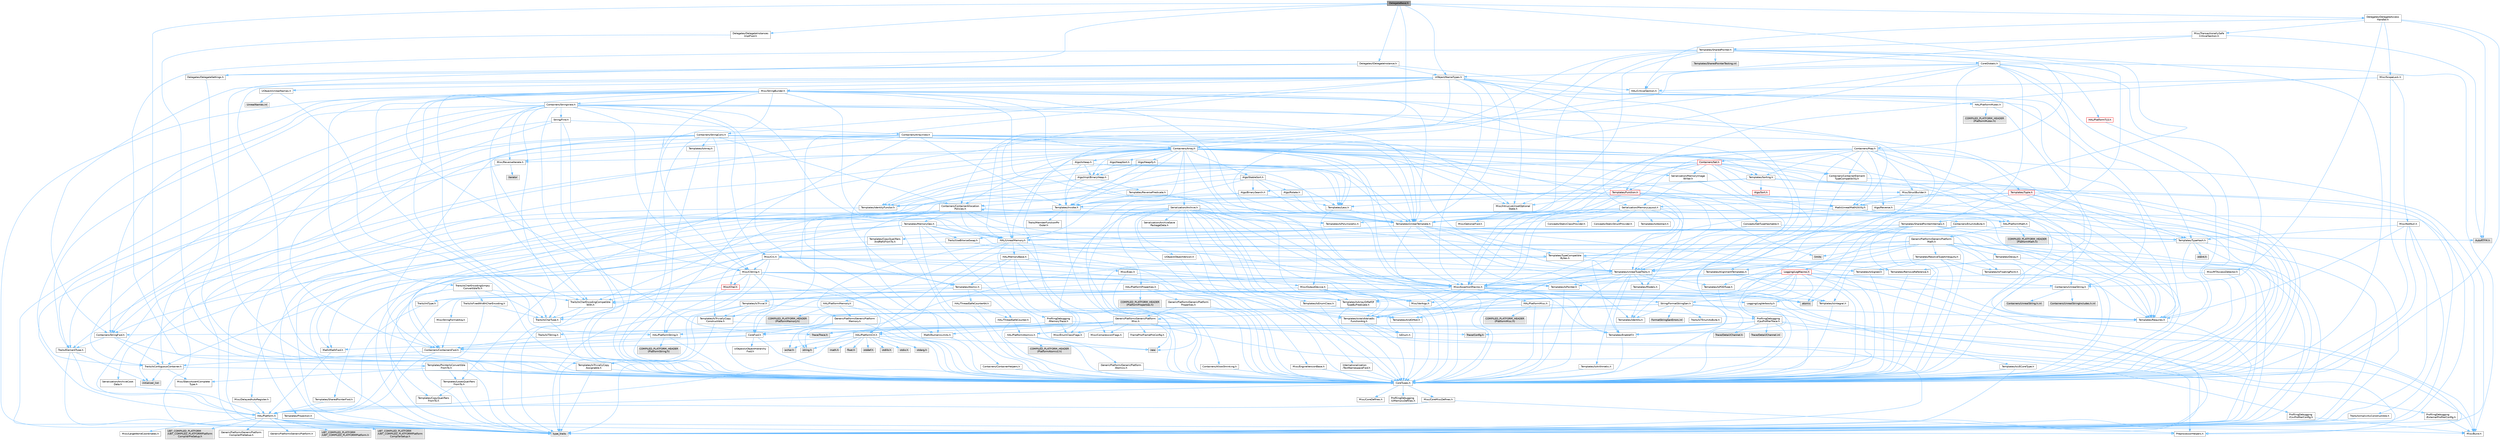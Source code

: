 digraph "DelegateBase.h"
{
 // INTERACTIVE_SVG=YES
 // LATEX_PDF_SIZE
  bgcolor="transparent";
  edge [fontname=Helvetica,fontsize=10,labelfontname=Helvetica,labelfontsize=10];
  node [fontname=Helvetica,fontsize=10,shape=box,height=0.2,width=0.4];
  Node1 [id="Node000001",label="DelegateBase.h",height=0.2,width=0.4,color="gray40", fillcolor="grey60", style="filled", fontcolor="black",tooltip=" "];
  Node1 -> Node2 [id="edge1_Node000001_Node000002",color="steelblue1",style="solid",tooltip=" "];
  Node2 [id="Node000002",label="CoreTypes.h",height=0.2,width=0.4,color="grey40", fillcolor="white", style="filled",URL="$dc/dec/CoreTypes_8h.html",tooltip=" "];
  Node2 -> Node3 [id="edge2_Node000002_Node000003",color="steelblue1",style="solid",tooltip=" "];
  Node3 [id="Node000003",label="HAL/Platform.h",height=0.2,width=0.4,color="grey40", fillcolor="white", style="filled",URL="$d9/dd0/Platform_8h.html",tooltip=" "];
  Node3 -> Node4 [id="edge3_Node000003_Node000004",color="steelblue1",style="solid",tooltip=" "];
  Node4 [id="Node000004",label="Misc/Build.h",height=0.2,width=0.4,color="grey40", fillcolor="white", style="filled",URL="$d3/dbb/Build_8h.html",tooltip=" "];
  Node3 -> Node5 [id="edge4_Node000003_Node000005",color="steelblue1",style="solid",tooltip=" "];
  Node5 [id="Node000005",label="Misc/LargeWorldCoordinates.h",height=0.2,width=0.4,color="grey40", fillcolor="white", style="filled",URL="$d2/dcb/LargeWorldCoordinates_8h.html",tooltip=" "];
  Node3 -> Node6 [id="edge5_Node000003_Node000006",color="steelblue1",style="solid",tooltip=" "];
  Node6 [id="Node000006",label="type_traits",height=0.2,width=0.4,color="grey60", fillcolor="#E0E0E0", style="filled",tooltip=" "];
  Node3 -> Node7 [id="edge6_Node000003_Node000007",color="steelblue1",style="solid",tooltip=" "];
  Node7 [id="Node000007",label="PreprocessorHelpers.h",height=0.2,width=0.4,color="grey40", fillcolor="white", style="filled",URL="$db/ddb/PreprocessorHelpers_8h.html",tooltip=" "];
  Node3 -> Node8 [id="edge7_Node000003_Node000008",color="steelblue1",style="solid",tooltip=" "];
  Node8 [id="Node000008",label="UBT_COMPILED_PLATFORM\l/UBT_COMPILED_PLATFORMPlatform\lCompilerPreSetup.h",height=0.2,width=0.4,color="grey60", fillcolor="#E0E0E0", style="filled",tooltip=" "];
  Node3 -> Node9 [id="edge8_Node000003_Node000009",color="steelblue1",style="solid",tooltip=" "];
  Node9 [id="Node000009",label="GenericPlatform/GenericPlatform\lCompilerPreSetup.h",height=0.2,width=0.4,color="grey40", fillcolor="white", style="filled",URL="$d9/dc8/GenericPlatformCompilerPreSetup_8h.html",tooltip=" "];
  Node3 -> Node10 [id="edge9_Node000003_Node000010",color="steelblue1",style="solid",tooltip=" "];
  Node10 [id="Node000010",label="GenericPlatform/GenericPlatform.h",height=0.2,width=0.4,color="grey40", fillcolor="white", style="filled",URL="$d6/d84/GenericPlatform_8h.html",tooltip=" "];
  Node3 -> Node11 [id="edge10_Node000003_Node000011",color="steelblue1",style="solid",tooltip=" "];
  Node11 [id="Node000011",label="UBT_COMPILED_PLATFORM\l/UBT_COMPILED_PLATFORMPlatform.h",height=0.2,width=0.4,color="grey60", fillcolor="#E0E0E0", style="filled",tooltip=" "];
  Node3 -> Node12 [id="edge11_Node000003_Node000012",color="steelblue1",style="solid",tooltip=" "];
  Node12 [id="Node000012",label="UBT_COMPILED_PLATFORM\l/UBT_COMPILED_PLATFORMPlatform\lCompilerSetup.h",height=0.2,width=0.4,color="grey60", fillcolor="#E0E0E0", style="filled",tooltip=" "];
  Node2 -> Node13 [id="edge12_Node000002_Node000013",color="steelblue1",style="solid",tooltip=" "];
  Node13 [id="Node000013",label="ProfilingDebugging\l/UMemoryDefines.h",height=0.2,width=0.4,color="grey40", fillcolor="white", style="filled",URL="$d2/da2/UMemoryDefines_8h.html",tooltip=" "];
  Node2 -> Node14 [id="edge13_Node000002_Node000014",color="steelblue1",style="solid",tooltip=" "];
  Node14 [id="Node000014",label="Misc/CoreMiscDefines.h",height=0.2,width=0.4,color="grey40", fillcolor="white", style="filled",URL="$da/d38/CoreMiscDefines_8h.html",tooltip=" "];
  Node14 -> Node3 [id="edge14_Node000014_Node000003",color="steelblue1",style="solid",tooltip=" "];
  Node14 -> Node7 [id="edge15_Node000014_Node000007",color="steelblue1",style="solid",tooltip=" "];
  Node2 -> Node15 [id="edge16_Node000002_Node000015",color="steelblue1",style="solid",tooltip=" "];
  Node15 [id="Node000015",label="Misc/CoreDefines.h",height=0.2,width=0.4,color="grey40", fillcolor="white", style="filled",URL="$d3/dd2/CoreDefines_8h.html",tooltip=" "];
  Node1 -> Node16 [id="edge17_Node000001_Node000016",color="steelblue1",style="solid",tooltip=" "];
  Node16 [id="Node000016",label="Containers/ContainerAllocation\lPolicies.h",height=0.2,width=0.4,color="grey40", fillcolor="white", style="filled",URL="$d7/dff/ContainerAllocationPolicies_8h.html",tooltip=" "];
  Node16 -> Node2 [id="edge18_Node000016_Node000002",color="steelblue1",style="solid",tooltip=" "];
  Node16 -> Node17 [id="edge19_Node000016_Node000017",color="steelblue1",style="solid",tooltip=" "];
  Node17 [id="Node000017",label="Containers/ContainerHelpers.h",height=0.2,width=0.4,color="grey40", fillcolor="white", style="filled",URL="$d7/d33/ContainerHelpers_8h.html",tooltip=" "];
  Node17 -> Node2 [id="edge20_Node000017_Node000002",color="steelblue1",style="solid",tooltip=" "];
  Node16 -> Node16 [id="edge21_Node000016_Node000016",color="steelblue1",style="solid",tooltip=" "];
  Node16 -> Node18 [id="edge22_Node000016_Node000018",color="steelblue1",style="solid",tooltip=" "];
  Node18 [id="Node000018",label="HAL/PlatformMath.h",height=0.2,width=0.4,color="grey40", fillcolor="white", style="filled",URL="$dc/d53/PlatformMath_8h.html",tooltip=" "];
  Node18 -> Node2 [id="edge23_Node000018_Node000002",color="steelblue1",style="solid",tooltip=" "];
  Node18 -> Node19 [id="edge24_Node000018_Node000019",color="steelblue1",style="solid",tooltip=" "];
  Node19 [id="Node000019",label="GenericPlatform/GenericPlatform\lMath.h",height=0.2,width=0.4,color="grey40", fillcolor="white", style="filled",URL="$d5/d79/GenericPlatformMath_8h.html",tooltip=" "];
  Node19 -> Node2 [id="edge25_Node000019_Node000002",color="steelblue1",style="solid",tooltip=" "];
  Node19 -> Node20 [id="edge26_Node000019_Node000020",color="steelblue1",style="solid",tooltip=" "];
  Node20 [id="Node000020",label="Containers/ContainersFwd.h",height=0.2,width=0.4,color="grey40", fillcolor="white", style="filled",URL="$d4/d0a/ContainersFwd_8h.html",tooltip=" "];
  Node20 -> Node3 [id="edge27_Node000020_Node000003",color="steelblue1",style="solid",tooltip=" "];
  Node20 -> Node2 [id="edge28_Node000020_Node000002",color="steelblue1",style="solid",tooltip=" "];
  Node20 -> Node21 [id="edge29_Node000020_Node000021",color="steelblue1",style="solid",tooltip=" "];
  Node21 [id="Node000021",label="Traits/IsContiguousContainer.h",height=0.2,width=0.4,color="grey40", fillcolor="white", style="filled",URL="$d5/d3c/IsContiguousContainer_8h.html",tooltip=" "];
  Node21 -> Node2 [id="edge30_Node000021_Node000002",color="steelblue1",style="solid",tooltip=" "];
  Node21 -> Node22 [id="edge31_Node000021_Node000022",color="steelblue1",style="solid",tooltip=" "];
  Node22 [id="Node000022",label="Misc/StaticAssertComplete\lType.h",height=0.2,width=0.4,color="grey40", fillcolor="white", style="filled",URL="$d5/d4e/StaticAssertCompleteType_8h.html",tooltip=" "];
  Node21 -> Node23 [id="edge32_Node000021_Node000023",color="steelblue1",style="solid",tooltip=" "];
  Node23 [id="Node000023",label="initializer_list",height=0.2,width=0.4,color="grey60", fillcolor="#E0E0E0", style="filled",tooltip=" "];
  Node19 -> Node24 [id="edge33_Node000019_Node000024",color="steelblue1",style="solid",tooltip=" "];
  Node24 [id="Node000024",label="HAL/PlatformCrt.h",height=0.2,width=0.4,color="grey40", fillcolor="white", style="filled",URL="$d8/d75/PlatformCrt_8h.html",tooltip=" "];
  Node24 -> Node25 [id="edge34_Node000024_Node000025",color="steelblue1",style="solid",tooltip=" "];
  Node25 [id="Node000025",label="new",height=0.2,width=0.4,color="grey60", fillcolor="#E0E0E0", style="filled",tooltip=" "];
  Node24 -> Node26 [id="edge35_Node000024_Node000026",color="steelblue1",style="solid",tooltip=" "];
  Node26 [id="Node000026",label="wchar.h",height=0.2,width=0.4,color="grey60", fillcolor="#E0E0E0", style="filled",tooltip=" "];
  Node24 -> Node27 [id="edge36_Node000024_Node000027",color="steelblue1",style="solid",tooltip=" "];
  Node27 [id="Node000027",label="stddef.h",height=0.2,width=0.4,color="grey60", fillcolor="#E0E0E0", style="filled",tooltip=" "];
  Node24 -> Node28 [id="edge37_Node000024_Node000028",color="steelblue1",style="solid",tooltip=" "];
  Node28 [id="Node000028",label="stdlib.h",height=0.2,width=0.4,color="grey60", fillcolor="#E0E0E0", style="filled",tooltip=" "];
  Node24 -> Node29 [id="edge38_Node000024_Node000029",color="steelblue1",style="solid",tooltip=" "];
  Node29 [id="Node000029",label="stdio.h",height=0.2,width=0.4,color="grey60", fillcolor="#E0E0E0", style="filled",tooltip=" "];
  Node24 -> Node30 [id="edge39_Node000024_Node000030",color="steelblue1",style="solid",tooltip=" "];
  Node30 [id="Node000030",label="stdarg.h",height=0.2,width=0.4,color="grey60", fillcolor="#E0E0E0", style="filled",tooltip=" "];
  Node24 -> Node31 [id="edge40_Node000024_Node000031",color="steelblue1",style="solid",tooltip=" "];
  Node31 [id="Node000031",label="math.h",height=0.2,width=0.4,color="grey60", fillcolor="#E0E0E0", style="filled",tooltip=" "];
  Node24 -> Node32 [id="edge41_Node000024_Node000032",color="steelblue1",style="solid",tooltip=" "];
  Node32 [id="Node000032",label="float.h",height=0.2,width=0.4,color="grey60", fillcolor="#E0E0E0", style="filled",tooltip=" "];
  Node24 -> Node33 [id="edge42_Node000024_Node000033",color="steelblue1",style="solid",tooltip=" "];
  Node33 [id="Node000033",label="string.h",height=0.2,width=0.4,color="grey60", fillcolor="#E0E0E0", style="filled",tooltip=" "];
  Node19 -> Node34 [id="edge43_Node000019_Node000034",color="steelblue1",style="solid",tooltip=" "];
  Node34 [id="Node000034",label="Templates/AndOrNot.h",height=0.2,width=0.4,color="grey40", fillcolor="white", style="filled",URL="$db/d0a/AndOrNot_8h.html",tooltip=" "];
  Node34 -> Node2 [id="edge44_Node000034_Node000002",color="steelblue1",style="solid",tooltip=" "];
  Node19 -> Node35 [id="edge45_Node000019_Node000035",color="steelblue1",style="solid",tooltip=" "];
  Node35 [id="Node000035",label="Templates/Decay.h",height=0.2,width=0.4,color="grey40", fillcolor="white", style="filled",URL="$dd/d0f/Decay_8h.html",tooltip=" "];
  Node35 -> Node2 [id="edge46_Node000035_Node000002",color="steelblue1",style="solid",tooltip=" "];
  Node35 -> Node36 [id="edge47_Node000035_Node000036",color="steelblue1",style="solid",tooltip=" "];
  Node36 [id="Node000036",label="Templates/RemoveReference.h",height=0.2,width=0.4,color="grey40", fillcolor="white", style="filled",URL="$da/dbe/RemoveReference_8h.html",tooltip=" "];
  Node36 -> Node2 [id="edge48_Node000036_Node000002",color="steelblue1",style="solid",tooltip=" "];
  Node35 -> Node6 [id="edge49_Node000035_Node000006",color="steelblue1",style="solid",tooltip=" "];
  Node19 -> Node37 [id="edge50_Node000019_Node000037",color="steelblue1",style="solid",tooltip=" "];
  Node37 [id="Node000037",label="Templates/IsFloatingPoint.h",height=0.2,width=0.4,color="grey40", fillcolor="white", style="filled",URL="$d3/d11/IsFloatingPoint_8h.html",tooltip=" "];
  Node37 -> Node2 [id="edge51_Node000037_Node000002",color="steelblue1",style="solid",tooltip=" "];
  Node19 -> Node38 [id="edge52_Node000019_Node000038",color="steelblue1",style="solid",tooltip=" "];
  Node38 [id="Node000038",label="Templates/UnrealTypeTraits.h",height=0.2,width=0.4,color="grey40", fillcolor="white", style="filled",URL="$d2/d2d/UnrealTypeTraits_8h.html",tooltip=" "];
  Node38 -> Node2 [id="edge53_Node000038_Node000002",color="steelblue1",style="solid",tooltip=" "];
  Node38 -> Node39 [id="edge54_Node000038_Node000039",color="steelblue1",style="solid",tooltip=" "];
  Node39 [id="Node000039",label="Templates/IsPointer.h",height=0.2,width=0.4,color="grey40", fillcolor="white", style="filled",URL="$d7/d05/IsPointer_8h.html",tooltip=" "];
  Node39 -> Node2 [id="edge55_Node000039_Node000002",color="steelblue1",style="solid",tooltip=" "];
  Node38 -> Node40 [id="edge56_Node000038_Node000040",color="steelblue1",style="solid",tooltip=" "];
  Node40 [id="Node000040",label="Misc/AssertionMacros.h",height=0.2,width=0.4,color="grey40", fillcolor="white", style="filled",URL="$d0/dfa/AssertionMacros_8h.html",tooltip=" "];
  Node40 -> Node2 [id="edge57_Node000040_Node000002",color="steelblue1",style="solid",tooltip=" "];
  Node40 -> Node3 [id="edge58_Node000040_Node000003",color="steelblue1",style="solid",tooltip=" "];
  Node40 -> Node41 [id="edge59_Node000040_Node000041",color="steelblue1",style="solid",tooltip=" "];
  Node41 [id="Node000041",label="HAL/PlatformMisc.h",height=0.2,width=0.4,color="grey40", fillcolor="white", style="filled",URL="$d0/df5/PlatformMisc_8h.html",tooltip=" "];
  Node41 -> Node2 [id="edge60_Node000041_Node000002",color="steelblue1",style="solid",tooltip=" "];
  Node41 -> Node42 [id="edge61_Node000041_Node000042",color="steelblue1",style="solid",tooltip=" "];
  Node42 [id="Node000042",label="GenericPlatform/GenericPlatform\lMisc.h",height=0.2,width=0.4,color="grey40", fillcolor="white", style="filled",URL="$db/d9a/GenericPlatformMisc_8h.html",tooltip=" "];
  Node42 -> Node43 [id="edge62_Node000042_Node000043",color="steelblue1",style="solid",tooltip=" "];
  Node43 [id="Node000043",label="Containers/StringFwd.h",height=0.2,width=0.4,color="grey40", fillcolor="white", style="filled",URL="$df/d37/StringFwd_8h.html",tooltip=" "];
  Node43 -> Node2 [id="edge63_Node000043_Node000002",color="steelblue1",style="solid",tooltip=" "];
  Node43 -> Node44 [id="edge64_Node000043_Node000044",color="steelblue1",style="solid",tooltip=" "];
  Node44 [id="Node000044",label="Traits/ElementType.h",height=0.2,width=0.4,color="grey40", fillcolor="white", style="filled",URL="$d5/d4f/ElementType_8h.html",tooltip=" "];
  Node44 -> Node3 [id="edge65_Node000044_Node000003",color="steelblue1",style="solid",tooltip=" "];
  Node44 -> Node23 [id="edge66_Node000044_Node000023",color="steelblue1",style="solid",tooltip=" "];
  Node44 -> Node6 [id="edge67_Node000044_Node000006",color="steelblue1",style="solid",tooltip=" "];
  Node43 -> Node21 [id="edge68_Node000043_Node000021",color="steelblue1",style="solid",tooltip=" "];
  Node42 -> Node45 [id="edge69_Node000042_Node000045",color="steelblue1",style="solid",tooltip=" "];
  Node45 [id="Node000045",label="CoreFwd.h",height=0.2,width=0.4,color="grey40", fillcolor="white", style="filled",URL="$d1/d1e/CoreFwd_8h.html",tooltip=" "];
  Node45 -> Node2 [id="edge70_Node000045_Node000002",color="steelblue1",style="solid",tooltip=" "];
  Node45 -> Node20 [id="edge71_Node000045_Node000020",color="steelblue1",style="solid",tooltip=" "];
  Node45 -> Node46 [id="edge72_Node000045_Node000046",color="steelblue1",style="solid",tooltip=" "];
  Node46 [id="Node000046",label="Math/MathFwd.h",height=0.2,width=0.4,color="grey40", fillcolor="white", style="filled",URL="$d2/d10/MathFwd_8h.html",tooltip=" "];
  Node46 -> Node3 [id="edge73_Node000046_Node000003",color="steelblue1",style="solid",tooltip=" "];
  Node45 -> Node47 [id="edge74_Node000045_Node000047",color="steelblue1",style="solid",tooltip=" "];
  Node47 [id="Node000047",label="UObject/UObjectHierarchy\lFwd.h",height=0.2,width=0.4,color="grey40", fillcolor="white", style="filled",URL="$d3/d13/UObjectHierarchyFwd_8h.html",tooltip=" "];
  Node42 -> Node2 [id="edge75_Node000042_Node000002",color="steelblue1",style="solid",tooltip=" "];
  Node42 -> Node48 [id="edge76_Node000042_Node000048",color="steelblue1",style="solid",tooltip=" "];
  Node48 [id="Node000048",label="FramePro/FrameProConfig.h",height=0.2,width=0.4,color="grey40", fillcolor="white", style="filled",URL="$d7/d90/FrameProConfig_8h.html",tooltip=" "];
  Node42 -> Node24 [id="edge77_Node000042_Node000024",color="steelblue1",style="solid",tooltip=" "];
  Node42 -> Node49 [id="edge78_Node000042_Node000049",color="steelblue1",style="solid",tooltip=" "];
  Node49 [id="Node000049",label="Math/NumericLimits.h",height=0.2,width=0.4,color="grey40", fillcolor="white", style="filled",URL="$df/d1b/NumericLimits_8h.html",tooltip=" "];
  Node49 -> Node2 [id="edge79_Node000049_Node000002",color="steelblue1",style="solid",tooltip=" "];
  Node42 -> Node50 [id="edge80_Node000042_Node000050",color="steelblue1",style="solid",tooltip=" "];
  Node50 [id="Node000050",label="Misc/CompressionFlags.h",height=0.2,width=0.4,color="grey40", fillcolor="white", style="filled",URL="$d9/d76/CompressionFlags_8h.html",tooltip=" "];
  Node42 -> Node51 [id="edge81_Node000042_Node000051",color="steelblue1",style="solid",tooltip=" "];
  Node51 [id="Node000051",label="Misc/EnumClassFlags.h",height=0.2,width=0.4,color="grey40", fillcolor="white", style="filled",URL="$d8/de7/EnumClassFlags_8h.html",tooltip=" "];
  Node42 -> Node52 [id="edge82_Node000042_Node000052",color="steelblue1",style="solid",tooltip=" "];
  Node52 [id="Node000052",label="ProfilingDebugging\l/CsvProfilerConfig.h",height=0.2,width=0.4,color="grey40", fillcolor="white", style="filled",URL="$d3/d88/CsvProfilerConfig_8h.html",tooltip=" "];
  Node52 -> Node4 [id="edge83_Node000052_Node000004",color="steelblue1",style="solid",tooltip=" "];
  Node42 -> Node53 [id="edge84_Node000042_Node000053",color="steelblue1",style="solid",tooltip=" "];
  Node53 [id="Node000053",label="ProfilingDebugging\l/ExternalProfilerConfig.h",height=0.2,width=0.4,color="grey40", fillcolor="white", style="filled",URL="$d3/dbb/ExternalProfilerConfig_8h.html",tooltip=" "];
  Node53 -> Node4 [id="edge85_Node000053_Node000004",color="steelblue1",style="solid",tooltip=" "];
  Node41 -> Node54 [id="edge86_Node000041_Node000054",color="steelblue1",style="solid",tooltip=" "];
  Node54 [id="Node000054",label="COMPILED_PLATFORM_HEADER\l(PlatformMisc.h)",height=0.2,width=0.4,color="grey60", fillcolor="#E0E0E0", style="filled",tooltip=" "];
  Node41 -> Node55 [id="edge87_Node000041_Node000055",color="steelblue1",style="solid",tooltip=" "];
  Node55 [id="Node000055",label="ProfilingDebugging\l/CpuProfilerTrace.h",height=0.2,width=0.4,color="grey40", fillcolor="white", style="filled",URL="$da/dcb/CpuProfilerTrace_8h.html",tooltip=" "];
  Node55 -> Node2 [id="edge88_Node000055_Node000002",color="steelblue1",style="solid",tooltip=" "];
  Node55 -> Node20 [id="edge89_Node000055_Node000020",color="steelblue1",style="solid",tooltip=" "];
  Node55 -> Node56 [id="edge90_Node000055_Node000056",color="steelblue1",style="solid",tooltip=" "];
  Node56 [id="Node000056",label="HAL/PlatformAtomics.h",height=0.2,width=0.4,color="grey40", fillcolor="white", style="filled",URL="$d3/d36/PlatformAtomics_8h.html",tooltip=" "];
  Node56 -> Node2 [id="edge91_Node000056_Node000002",color="steelblue1",style="solid",tooltip=" "];
  Node56 -> Node57 [id="edge92_Node000056_Node000057",color="steelblue1",style="solid",tooltip=" "];
  Node57 [id="Node000057",label="GenericPlatform/GenericPlatform\lAtomics.h",height=0.2,width=0.4,color="grey40", fillcolor="white", style="filled",URL="$da/d72/GenericPlatformAtomics_8h.html",tooltip=" "];
  Node57 -> Node2 [id="edge93_Node000057_Node000002",color="steelblue1",style="solid",tooltip=" "];
  Node56 -> Node58 [id="edge94_Node000056_Node000058",color="steelblue1",style="solid",tooltip=" "];
  Node58 [id="Node000058",label="COMPILED_PLATFORM_HEADER\l(PlatformAtomics.h)",height=0.2,width=0.4,color="grey60", fillcolor="#E0E0E0", style="filled",tooltip=" "];
  Node55 -> Node7 [id="edge95_Node000055_Node000007",color="steelblue1",style="solid",tooltip=" "];
  Node55 -> Node4 [id="edge96_Node000055_Node000004",color="steelblue1",style="solid",tooltip=" "];
  Node55 -> Node59 [id="edge97_Node000055_Node000059",color="steelblue1",style="solid",tooltip=" "];
  Node59 [id="Node000059",label="Trace/Config.h",height=0.2,width=0.4,color="grey60", fillcolor="#E0E0E0", style="filled",tooltip=" "];
  Node55 -> Node60 [id="edge98_Node000055_Node000060",color="steelblue1",style="solid",tooltip=" "];
  Node60 [id="Node000060",label="Trace/Detail/Channel.h",height=0.2,width=0.4,color="grey60", fillcolor="#E0E0E0", style="filled",tooltip=" "];
  Node55 -> Node61 [id="edge99_Node000055_Node000061",color="steelblue1",style="solid",tooltip=" "];
  Node61 [id="Node000061",label="Trace/Detail/Channel.inl",height=0.2,width=0.4,color="grey60", fillcolor="#E0E0E0", style="filled",tooltip=" "];
  Node55 -> Node62 [id="edge100_Node000055_Node000062",color="steelblue1",style="solid",tooltip=" "];
  Node62 [id="Node000062",label="Trace/Trace.h",height=0.2,width=0.4,color="grey60", fillcolor="#E0E0E0", style="filled",tooltip=" "];
  Node40 -> Node7 [id="edge101_Node000040_Node000007",color="steelblue1",style="solid",tooltip=" "];
  Node40 -> Node63 [id="edge102_Node000040_Node000063",color="steelblue1",style="solid",tooltip=" "];
  Node63 [id="Node000063",label="Templates/EnableIf.h",height=0.2,width=0.4,color="grey40", fillcolor="white", style="filled",URL="$d7/d60/EnableIf_8h.html",tooltip=" "];
  Node63 -> Node2 [id="edge103_Node000063_Node000002",color="steelblue1",style="solid",tooltip=" "];
  Node40 -> Node64 [id="edge104_Node000040_Node000064",color="steelblue1",style="solid",tooltip=" "];
  Node64 [id="Node000064",label="Templates/IsArrayOrRefOf\lTypeByPredicate.h",height=0.2,width=0.4,color="grey40", fillcolor="white", style="filled",URL="$d6/da1/IsArrayOrRefOfTypeByPredicate_8h.html",tooltip=" "];
  Node64 -> Node2 [id="edge105_Node000064_Node000002",color="steelblue1",style="solid",tooltip=" "];
  Node40 -> Node65 [id="edge106_Node000040_Node000065",color="steelblue1",style="solid",tooltip=" "];
  Node65 [id="Node000065",label="Templates/IsValidVariadic\lFunctionArg.h",height=0.2,width=0.4,color="grey40", fillcolor="white", style="filled",URL="$d0/dc8/IsValidVariadicFunctionArg_8h.html",tooltip=" "];
  Node65 -> Node2 [id="edge107_Node000065_Node000002",color="steelblue1",style="solid",tooltip=" "];
  Node65 -> Node66 [id="edge108_Node000065_Node000066",color="steelblue1",style="solid",tooltip=" "];
  Node66 [id="Node000066",label="IsEnum.h",height=0.2,width=0.4,color="grey40", fillcolor="white", style="filled",URL="$d4/de5/IsEnum_8h.html",tooltip=" "];
  Node65 -> Node6 [id="edge109_Node000065_Node000006",color="steelblue1",style="solid",tooltip=" "];
  Node40 -> Node67 [id="edge110_Node000040_Node000067",color="steelblue1",style="solid",tooltip=" "];
  Node67 [id="Node000067",label="Traits/IsCharEncodingCompatible\lWith.h",height=0.2,width=0.4,color="grey40", fillcolor="white", style="filled",URL="$df/dd1/IsCharEncodingCompatibleWith_8h.html",tooltip=" "];
  Node67 -> Node6 [id="edge111_Node000067_Node000006",color="steelblue1",style="solid",tooltip=" "];
  Node67 -> Node68 [id="edge112_Node000067_Node000068",color="steelblue1",style="solid",tooltip=" "];
  Node68 [id="Node000068",label="Traits/IsCharType.h",height=0.2,width=0.4,color="grey40", fillcolor="white", style="filled",URL="$db/d51/IsCharType_8h.html",tooltip=" "];
  Node68 -> Node2 [id="edge113_Node000068_Node000002",color="steelblue1",style="solid",tooltip=" "];
  Node40 -> Node69 [id="edge114_Node000040_Node000069",color="steelblue1",style="solid",tooltip=" "];
  Node69 [id="Node000069",label="Misc/VarArgs.h",height=0.2,width=0.4,color="grey40", fillcolor="white", style="filled",URL="$d5/d6f/VarArgs_8h.html",tooltip=" "];
  Node69 -> Node2 [id="edge115_Node000069_Node000002",color="steelblue1",style="solid",tooltip=" "];
  Node40 -> Node70 [id="edge116_Node000040_Node000070",color="steelblue1",style="solid",tooltip=" "];
  Node70 [id="Node000070",label="String/FormatStringSan.h",height=0.2,width=0.4,color="grey40", fillcolor="white", style="filled",URL="$d3/d8b/FormatStringSan_8h.html",tooltip=" "];
  Node70 -> Node6 [id="edge117_Node000070_Node000006",color="steelblue1",style="solid",tooltip=" "];
  Node70 -> Node2 [id="edge118_Node000070_Node000002",color="steelblue1",style="solid",tooltip=" "];
  Node70 -> Node71 [id="edge119_Node000070_Node000071",color="steelblue1",style="solid",tooltip=" "];
  Node71 [id="Node000071",label="Templates/Requires.h",height=0.2,width=0.4,color="grey40", fillcolor="white", style="filled",URL="$dc/d96/Requires_8h.html",tooltip=" "];
  Node71 -> Node63 [id="edge120_Node000071_Node000063",color="steelblue1",style="solid",tooltip=" "];
  Node71 -> Node6 [id="edge121_Node000071_Node000006",color="steelblue1",style="solid",tooltip=" "];
  Node70 -> Node72 [id="edge122_Node000070_Node000072",color="steelblue1",style="solid",tooltip=" "];
  Node72 [id="Node000072",label="Templates/Identity.h",height=0.2,width=0.4,color="grey40", fillcolor="white", style="filled",URL="$d0/dd5/Identity_8h.html",tooltip=" "];
  Node70 -> Node65 [id="edge123_Node000070_Node000065",color="steelblue1",style="solid",tooltip=" "];
  Node70 -> Node68 [id="edge124_Node000070_Node000068",color="steelblue1",style="solid",tooltip=" "];
  Node70 -> Node73 [id="edge125_Node000070_Node000073",color="steelblue1",style="solid",tooltip=" "];
  Node73 [id="Node000073",label="Traits/IsTEnumAsByte.h",height=0.2,width=0.4,color="grey40", fillcolor="white", style="filled",URL="$d1/de6/IsTEnumAsByte_8h.html",tooltip=" "];
  Node70 -> Node74 [id="edge126_Node000070_Node000074",color="steelblue1",style="solid",tooltip=" "];
  Node74 [id="Node000074",label="Traits/IsTString.h",height=0.2,width=0.4,color="grey40", fillcolor="white", style="filled",URL="$d0/df8/IsTString_8h.html",tooltip=" "];
  Node74 -> Node20 [id="edge127_Node000074_Node000020",color="steelblue1",style="solid",tooltip=" "];
  Node70 -> Node20 [id="edge128_Node000070_Node000020",color="steelblue1",style="solid",tooltip=" "];
  Node70 -> Node75 [id="edge129_Node000070_Node000075",color="steelblue1",style="solid",tooltip=" "];
  Node75 [id="Node000075",label="FormatStringSanErrors.inl",height=0.2,width=0.4,color="grey60", fillcolor="#E0E0E0", style="filled",tooltip=" "];
  Node40 -> Node76 [id="edge130_Node000040_Node000076",color="steelblue1",style="solid",tooltip=" "];
  Node76 [id="Node000076",label="atomic",height=0.2,width=0.4,color="grey60", fillcolor="#E0E0E0", style="filled",tooltip=" "];
  Node38 -> Node34 [id="edge131_Node000038_Node000034",color="steelblue1",style="solid",tooltip=" "];
  Node38 -> Node63 [id="edge132_Node000038_Node000063",color="steelblue1",style="solid",tooltip=" "];
  Node38 -> Node77 [id="edge133_Node000038_Node000077",color="steelblue1",style="solid",tooltip=" "];
  Node77 [id="Node000077",label="Templates/IsArithmetic.h",height=0.2,width=0.4,color="grey40", fillcolor="white", style="filled",URL="$d2/d5d/IsArithmetic_8h.html",tooltip=" "];
  Node77 -> Node2 [id="edge134_Node000077_Node000002",color="steelblue1",style="solid",tooltip=" "];
  Node38 -> Node66 [id="edge135_Node000038_Node000066",color="steelblue1",style="solid",tooltip=" "];
  Node38 -> Node78 [id="edge136_Node000038_Node000078",color="steelblue1",style="solid",tooltip=" "];
  Node78 [id="Node000078",label="Templates/Models.h",height=0.2,width=0.4,color="grey40", fillcolor="white", style="filled",URL="$d3/d0c/Models_8h.html",tooltip=" "];
  Node78 -> Node72 [id="edge137_Node000078_Node000072",color="steelblue1",style="solid",tooltip=" "];
  Node38 -> Node79 [id="edge138_Node000038_Node000079",color="steelblue1",style="solid",tooltip=" "];
  Node79 [id="Node000079",label="Templates/IsPODType.h",height=0.2,width=0.4,color="grey40", fillcolor="white", style="filled",URL="$d7/db1/IsPODType_8h.html",tooltip=" "];
  Node79 -> Node2 [id="edge139_Node000079_Node000002",color="steelblue1",style="solid",tooltip=" "];
  Node38 -> Node80 [id="edge140_Node000038_Node000080",color="steelblue1",style="solid",tooltip=" "];
  Node80 [id="Node000080",label="Templates/IsUECoreType.h",height=0.2,width=0.4,color="grey40", fillcolor="white", style="filled",URL="$d1/db8/IsUECoreType_8h.html",tooltip=" "];
  Node80 -> Node2 [id="edge141_Node000080_Node000002",color="steelblue1",style="solid",tooltip=" "];
  Node80 -> Node6 [id="edge142_Node000080_Node000006",color="steelblue1",style="solid",tooltip=" "];
  Node38 -> Node81 [id="edge143_Node000038_Node000081",color="steelblue1",style="solid",tooltip=" "];
  Node81 [id="Node000081",label="Templates/IsTriviallyCopy\lConstructible.h",height=0.2,width=0.4,color="grey40", fillcolor="white", style="filled",URL="$d3/d78/IsTriviallyCopyConstructible_8h.html",tooltip=" "];
  Node81 -> Node2 [id="edge144_Node000081_Node000002",color="steelblue1",style="solid",tooltip=" "];
  Node81 -> Node6 [id="edge145_Node000081_Node000006",color="steelblue1",style="solid",tooltip=" "];
  Node19 -> Node71 [id="edge146_Node000019_Node000071",color="steelblue1",style="solid",tooltip=" "];
  Node19 -> Node82 [id="edge147_Node000019_Node000082",color="steelblue1",style="solid",tooltip=" "];
  Node82 [id="Node000082",label="Templates/ResolveTypeAmbiguity.h",height=0.2,width=0.4,color="grey40", fillcolor="white", style="filled",URL="$df/d1f/ResolveTypeAmbiguity_8h.html",tooltip=" "];
  Node82 -> Node2 [id="edge148_Node000082_Node000002",color="steelblue1",style="solid",tooltip=" "];
  Node82 -> Node37 [id="edge149_Node000082_Node000037",color="steelblue1",style="solid",tooltip=" "];
  Node82 -> Node38 [id="edge150_Node000082_Node000038",color="steelblue1",style="solid",tooltip=" "];
  Node82 -> Node83 [id="edge151_Node000082_Node000083",color="steelblue1",style="solid",tooltip=" "];
  Node83 [id="Node000083",label="Templates/IsSigned.h",height=0.2,width=0.4,color="grey40", fillcolor="white", style="filled",URL="$d8/dd8/IsSigned_8h.html",tooltip=" "];
  Node83 -> Node2 [id="edge152_Node000083_Node000002",color="steelblue1",style="solid",tooltip=" "];
  Node82 -> Node84 [id="edge153_Node000082_Node000084",color="steelblue1",style="solid",tooltip=" "];
  Node84 [id="Node000084",label="Templates/IsIntegral.h",height=0.2,width=0.4,color="grey40", fillcolor="white", style="filled",URL="$da/d64/IsIntegral_8h.html",tooltip=" "];
  Node84 -> Node2 [id="edge154_Node000084_Node000002",color="steelblue1",style="solid",tooltip=" "];
  Node82 -> Node71 [id="edge155_Node000082_Node000071",color="steelblue1",style="solid",tooltip=" "];
  Node19 -> Node85 [id="edge156_Node000019_Node000085",color="steelblue1",style="solid",tooltip=" "];
  Node85 [id="Node000085",label="Templates/TypeCompatible\lBytes.h",height=0.2,width=0.4,color="grey40", fillcolor="white", style="filled",URL="$df/d0a/TypeCompatibleBytes_8h.html",tooltip=" "];
  Node85 -> Node2 [id="edge157_Node000085_Node000002",color="steelblue1",style="solid",tooltip=" "];
  Node85 -> Node33 [id="edge158_Node000085_Node000033",color="steelblue1",style="solid",tooltip=" "];
  Node85 -> Node25 [id="edge159_Node000085_Node000025",color="steelblue1",style="solid",tooltip=" "];
  Node85 -> Node6 [id="edge160_Node000085_Node000006",color="steelblue1",style="solid",tooltip=" "];
  Node19 -> Node86 [id="edge161_Node000019_Node000086",color="steelblue1",style="solid",tooltip=" "];
  Node86 [id="Node000086",label="limits",height=0.2,width=0.4,color="grey60", fillcolor="#E0E0E0", style="filled",tooltip=" "];
  Node19 -> Node6 [id="edge162_Node000019_Node000006",color="steelblue1",style="solid",tooltip=" "];
  Node18 -> Node87 [id="edge163_Node000018_Node000087",color="steelblue1",style="solid",tooltip=" "];
  Node87 [id="Node000087",label="COMPILED_PLATFORM_HEADER\l(PlatformMath.h)",height=0.2,width=0.4,color="grey60", fillcolor="#E0E0E0", style="filled",tooltip=" "];
  Node16 -> Node88 [id="edge164_Node000016_Node000088",color="steelblue1",style="solid",tooltip=" "];
  Node88 [id="Node000088",label="HAL/UnrealMemory.h",height=0.2,width=0.4,color="grey40", fillcolor="white", style="filled",URL="$d9/d96/UnrealMemory_8h.html",tooltip=" "];
  Node88 -> Node2 [id="edge165_Node000088_Node000002",color="steelblue1",style="solid",tooltip=" "];
  Node88 -> Node89 [id="edge166_Node000088_Node000089",color="steelblue1",style="solid",tooltip=" "];
  Node89 [id="Node000089",label="GenericPlatform/GenericPlatform\lMemory.h",height=0.2,width=0.4,color="grey40", fillcolor="white", style="filled",URL="$dd/d22/GenericPlatformMemory_8h.html",tooltip=" "];
  Node89 -> Node45 [id="edge167_Node000089_Node000045",color="steelblue1",style="solid",tooltip=" "];
  Node89 -> Node2 [id="edge168_Node000089_Node000002",color="steelblue1",style="solid",tooltip=" "];
  Node89 -> Node90 [id="edge169_Node000089_Node000090",color="steelblue1",style="solid",tooltip=" "];
  Node90 [id="Node000090",label="HAL/PlatformString.h",height=0.2,width=0.4,color="grey40", fillcolor="white", style="filled",URL="$db/db5/PlatformString_8h.html",tooltip=" "];
  Node90 -> Node2 [id="edge170_Node000090_Node000002",color="steelblue1",style="solid",tooltip=" "];
  Node90 -> Node91 [id="edge171_Node000090_Node000091",color="steelblue1",style="solid",tooltip=" "];
  Node91 [id="Node000091",label="COMPILED_PLATFORM_HEADER\l(PlatformString.h)",height=0.2,width=0.4,color="grey60", fillcolor="#E0E0E0", style="filled",tooltip=" "];
  Node89 -> Node33 [id="edge172_Node000089_Node000033",color="steelblue1",style="solid",tooltip=" "];
  Node89 -> Node26 [id="edge173_Node000089_Node000026",color="steelblue1",style="solid",tooltip=" "];
  Node88 -> Node92 [id="edge174_Node000088_Node000092",color="steelblue1",style="solid",tooltip=" "];
  Node92 [id="Node000092",label="HAL/MemoryBase.h",height=0.2,width=0.4,color="grey40", fillcolor="white", style="filled",URL="$d6/d9f/MemoryBase_8h.html",tooltip=" "];
  Node92 -> Node2 [id="edge175_Node000092_Node000002",color="steelblue1",style="solid",tooltip=" "];
  Node92 -> Node56 [id="edge176_Node000092_Node000056",color="steelblue1",style="solid",tooltip=" "];
  Node92 -> Node24 [id="edge177_Node000092_Node000024",color="steelblue1",style="solid",tooltip=" "];
  Node92 -> Node93 [id="edge178_Node000092_Node000093",color="steelblue1",style="solid",tooltip=" "];
  Node93 [id="Node000093",label="Misc/Exec.h",height=0.2,width=0.4,color="grey40", fillcolor="white", style="filled",URL="$de/ddb/Exec_8h.html",tooltip=" "];
  Node93 -> Node2 [id="edge179_Node000093_Node000002",color="steelblue1",style="solid",tooltip=" "];
  Node93 -> Node40 [id="edge180_Node000093_Node000040",color="steelblue1",style="solid",tooltip=" "];
  Node92 -> Node94 [id="edge181_Node000092_Node000094",color="steelblue1",style="solid",tooltip=" "];
  Node94 [id="Node000094",label="Misc/OutputDevice.h",height=0.2,width=0.4,color="grey40", fillcolor="white", style="filled",URL="$d7/d32/OutputDevice_8h.html",tooltip=" "];
  Node94 -> Node45 [id="edge182_Node000094_Node000045",color="steelblue1",style="solid",tooltip=" "];
  Node94 -> Node2 [id="edge183_Node000094_Node000002",color="steelblue1",style="solid",tooltip=" "];
  Node94 -> Node95 [id="edge184_Node000094_Node000095",color="steelblue1",style="solid",tooltip=" "];
  Node95 [id="Node000095",label="Logging/LogVerbosity.h",height=0.2,width=0.4,color="grey40", fillcolor="white", style="filled",URL="$d2/d8f/LogVerbosity_8h.html",tooltip=" "];
  Node95 -> Node2 [id="edge185_Node000095_Node000002",color="steelblue1",style="solid",tooltip=" "];
  Node94 -> Node69 [id="edge186_Node000094_Node000069",color="steelblue1",style="solid",tooltip=" "];
  Node94 -> Node64 [id="edge187_Node000094_Node000064",color="steelblue1",style="solid",tooltip=" "];
  Node94 -> Node65 [id="edge188_Node000094_Node000065",color="steelblue1",style="solid",tooltip=" "];
  Node94 -> Node67 [id="edge189_Node000094_Node000067",color="steelblue1",style="solid",tooltip=" "];
  Node92 -> Node96 [id="edge190_Node000092_Node000096",color="steelblue1",style="solid",tooltip=" "];
  Node96 [id="Node000096",label="Templates/Atomic.h",height=0.2,width=0.4,color="grey40", fillcolor="white", style="filled",URL="$d3/d91/Atomic_8h.html",tooltip=" "];
  Node96 -> Node97 [id="edge191_Node000096_Node000097",color="steelblue1",style="solid",tooltip=" "];
  Node97 [id="Node000097",label="HAL/ThreadSafeCounter.h",height=0.2,width=0.4,color="grey40", fillcolor="white", style="filled",URL="$dc/dc9/ThreadSafeCounter_8h.html",tooltip=" "];
  Node97 -> Node2 [id="edge192_Node000097_Node000002",color="steelblue1",style="solid",tooltip=" "];
  Node97 -> Node56 [id="edge193_Node000097_Node000056",color="steelblue1",style="solid",tooltip=" "];
  Node96 -> Node98 [id="edge194_Node000096_Node000098",color="steelblue1",style="solid",tooltip=" "];
  Node98 [id="Node000098",label="HAL/ThreadSafeCounter64.h",height=0.2,width=0.4,color="grey40", fillcolor="white", style="filled",URL="$d0/d12/ThreadSafeCounter64_8h.html",tooltip=" "];
  Node98 -> Node2 [id="edge195_Node000098_Node000002",color="steelblue1",style="solid",tooltip=" "];
  Node98 -> Node97 [id="edge196_Node000098_Node000097",color="steelblue1",style="solid",tooltip=" "];
  Node96 -> Node84 [id="edge197_Node000096_Node000084",color="steelblue1",style="solid",tooltip=" "];
  Node96 -> Node99 [id="edge198_Node000096_Node000099",color="steelblue1",style="solid",tooltip=" "];
  Node99 [id="Node000099",label="Templates/IsTrivial.h",height=0.2,width=0.4,color="grey40", fillcolor="white", style="filled",URL="$da/d4c/IsTrivial_8h.html",tooltip=" "];
  Node99 -> Node34 [id="edge199_Node000099_Node000034",color="steelblue1",style="solid",tooltip=" "];
  Node99 -> Node81 [id="edge200_Node000099_Node000081",color="steelblue1",style="solid",tooltip=" "];
  Node99 -> Node100 [id="edge201_Node000099_Node000100",color="steelblue1",style="solid",tooltip=" "];
  Node100 [id="Node000100",label="Templates/IsTriviallyCopy\lAssignable.h",height=0.2,width=0.4,color="grey40", fillcolor="white", style="filled",URL="$d2/df2/IsTriviallyCopyAssignable_8h.html",tooltip=" "];
  Node100 -> Node2 [id="edge202_Node000100_Node000002",color="steelblue1",style="solid",tooltip=" "];
  Node100 -> Node6 [id="edge203_Node000100_Node000006",color="steelblue1",style="solid",tooltip=" "];
  Node99 -> Node6 [id="edge204_Node000099_Node000006",color="steelblue1",style="solid",tooltip=" "];
  Node96 -> Node101 [id="edge205_Node000096_Node000101",color="steelblue1",style="solid",tooltip=" "];
  Node101 [id="Node000101",label="Traits/IntType.h",height=0.2,width=0.4,color="grey40", fillcolor="white", style="filled",URL="$d7/deb/IntType_8h.html",tooltip=" "];
  Node101 -> Node3 [id="edge206_Node000101_Node000003",color="steelblue1",style="solid",tooltip=" "];
  Node96 -> Node76 [id="edge207_Node000096_Node000076",color="steelblue1",style="solid",tooltip=" "];
  Node88 -> Node102 [id="edge208_Node000088_Node000102",color="steelblue1",style="solid",tooltip=" "];
  Node102 [id="Node000102",label="HAL/PlatformMemory.h",height=0.2,width=0.4,color="grey40", fillcolor="white", style="filled",URL="$de/d68/PlatformMemory_8h.html",tooltip=" "];
  Node102 -> Node2 [id="edge209_Node000102_Node000002",color="steelblue1",style="solid",tooltip=" "];
  Node102 -> Node89 [id="edge210_Node000102_Node000089",color="steelblue1",style="solid",tooltip=" "];
  Node102 -> Node103 [id="edge211_Node000102_Node000103",color="steelblue1",style="solid",tooltip=" "];
  Node103 [id="Node000103",label="COMPILED_PLATFORM_HEADER\l(PlatformMemory.h)",height=0.2,width=0.4,color="grey60", fillcolor="#E0E0E0", style="filled",tooltip=" "];
  Node88 -> Node104 [id="edge212_Node000088_Node000104",color="steelblue1",style="solid",tooltip=" "];
  Node104 [id="Node000104",label="ProfilingDebugging\l/MemoryTrace.h",height=0.2,width=0.4,color="grey40", fillcolor="white", style="filled",URL="$da/dd7/MemoryTrace_8h.html",tooltip=" "];
  Node104 -> Node3 [id="edge213_Node000104_Node000003",color="steelblue1",style="solid",tooltip=" "];
  Node104 -> Node51 [id="edge214_Node000104_Node000051",color="steelblue1",style="solid",tooltip=" "];
  Node104 -> Node59 [id="edge215_Node000104_Node000059",color="steelblue1",style="solid",tooltip=" "];
  Node104 -> Node62 [id="edge216_Node000104_Node000062",color="steelblue1",style="solid",tooltip=" "];
  Node88 -> Node39 [id="edge217_Node000088_Node000039",color="steelblue1",style="solid",tooltip=" "];
  Node16 -> Node49 [id="edge218_Node000016_Node000049",color="steelblue1",style="solid",tooltip=" "];
  Node16 -> Node40 [id="edge219_Node000016_Node000040",color="steelblue1",style="solid",tooltip=" "];
  Node16 -> Node105 [id="edge220_Node000016_Node000105",color="steelblue1",style="solid",tooltip=" "];
  Node105 [id="Node000105",label="Templates/IsPolymorphic.h",height=0.2,width=0.4,color="grey40", fillcolor="white", style="filled",URL="$dc/d20/IsPolymorphic_8h.html",tooltip=" "];
  Node16 -> Node106 [id="edge221_Node000016_Node000106",color="steelblue1",style="solid",tooltip=" "];
  Node106 [id="Node000106",label="Templates/MemoryOps.h",height=0.2,width=0.4,color="grey40", fillcolor="white", style="filled",URL="$db/dea/MemoryOps_8h.html",tooltip=" "];
  Node106 -> Node2 [id="edge222_Node000106_Node000002",color="steelblue1",style="solid",tooltip=" "];
  Node106 -> Node88 [id="edge223_Node000106_Node000088",color="steelblue1",style="solid",tooltip=" "];
  Node106 -> Node100 [id="edge224_Node000106_Node000100",color="steelblue1",style="solid",tooltip=" "];
  Node106 -> Node81 [id="edge225_Node000106_Node000081",color="steelblue1",style="solid",tooltip=" "];
  Node106 -> Node71 [id="edge226_Node000106_Node000071",color="steelblue1",style="solid",tooltip=" "];
  Node106 -> Node38 [id="edge227_Node000106_Node000038",color="steelblue1",style="solid",tooltip=" "];
  Node106 -> Node107 [id="edge228_Node000106_Node000107",color="steelblue1",style="solid",tooltip=" "];
  Node107 [id="Node000107",label="Traits/UseBitwiseSwap.h",height=0.2,width=0.4,color="grey40", fillcolor="white", style="filled",URL="$db/df3/UseBitwiseSwap_8h.html",tooltip=" "];
  Node107 -> Node2 [id="edge229_Node000107_Node000002",color="steelblue1",style="solid",tooltip=" "];
  Node107 -> Node6 [id="edge230_Node000107_Node000006",color="steelblue1",style="solid",tooltip=" "];
  Node106 -> Node25 [id="edge231_Node000106_Node000025",color="steelblue1",style="solid",tooltip=" "];
  Node106 -> Node6 [id="edge232_Node000106_Node000006",color="steelblue1",style="solid",tooltip=" "];
  Node16 -> Node85 [id="edge233_Node000016_Node000085",color="steelblue1",style="solid",tooltip=" "];
  Node16 -> Node6 [id="edge234_Node000016_Node000006",color="steelblue1",style="solid",tooltip=" "];
  Node1 -> Node108 [id="edge235_Node000001_Node000108",color="steelblue1",style="solid",tooltip=" "];
  Node108 [id="Node000108",label="Math/UnrealMathUtility.h",height=0.2,width=0.4,color="grey40", fillcolor="white", style="filled",URL="$db/db8/UnrealMathUtility_8h.html",tooltip=" "];
  Node108 -> Node2 [id="edge236_Node000108_Node000002",color="steelblue1",style="solid",tooltip=" "];
  Node108 -> Node40 [id="edge237_Node000108_Node000040",color="steelblue1",style="solid",tooltip=" "];
  Node108 -> Node18 [id="edge238_Node000108_Node000018",color="steelblue1",style="solid",tooltip=" "];
  Node108 -> Node46 [id="edge239_Node000108_Node000046",color="steelblue1",style="solid",tooltip=" "];
  Node108 -> Node72 [id="edge240_Node000108_Node000072",color="steelblue1",style="solid",tooltip=" "];
  Node108 -> Node71 [id="edge241_Node000108_Node000071",color="steelblue1",style="solid",tooltip=" "];
  Node1 -> Node109 [id="edge242_Node000001_Node000109",color="steelblue1",style="solid",tooltip=" "];
  Node109 [id="Node000109",label="UObject/NameTypes.h",height=0.2,width=0.4,color="grey40", fillcolor="white", style="filled",URL="$d6/d35/NameTypes_8h.html",tooltip=" "];
  Node109 -> Node2 [id="edge243_Node000109_Node000002",color="steelblue1",style="solid",tooltip=" "];
  Node109 -> Node40 [id="edge244_Node000109_Node000040",color="steelblue1",style="solid",tooltip=" "];
  Node109 -> Node88 [id="edge245_Node000109_Node000088",color="steelblue1",style="solid",tooltip=" "];
  Node109 -> Node38 [id="edge246_Node000109_Node000038",color="steelblue1",style="solid",tooltip=" "];
  Node109 -> Node110 [id="edge247_Node000109_Node000110",color="steelblue1",style="solid",tooltip=" "];
  Node110 [id="Node000110",label="Templates/UnrealTemplate.h",height=0.2,width=0.4,color="grey40", fillcolor="white", style="filled",URL="$d4/d24/UnrealTemplate_8h.html",tooltip=" "];
  Node110 -> Node2 [id="edge248_Node000110_Node000002",color="steelblue1",style="solid",tooltip=" "];
  Node110 -> Node39 [id="edge249_Node000110_Node000039",color="steelblue1",style="solid",tooltip=" "];
  Node110 -> Node88 [id="edge250_Node000110_Node000088",color="steelblue1",style="solid",tooltip=" "];
  Node110 -> Node111 [id="edge251_Node000110_Node000111",color="steelblue1",style="solid",tooltip=" "];
  Node111 [id="Node000111",label="Templates/CopyQualifiers\lAndRefsFromTo.h",height=0.2,width=0.4,color="grey40", fillcolor="white", style="filled",URL="$d3/db3/CopyQualifiersAndRefsFromTo_8h.html",tooltip=" "];
  Node111 -> Node112 [id="edge252_Node000111_Node000112",color="steelblue1",style="solid",tooltip=" "];
  Node112 [id="Node000112",label="Templates/CopyQualifiers\lFromTo.h",height=0.2,width=0.4,color="grey40", fillcolor="white", style="filled",URL="$d5/db4/CopyQualifiersFromTo_8h.html",tooltip=" "];
  Node110 -> Node38 [id="edge253_Node000110_Node000038",color="steelblue1",style="solid",tooltip=" "];
  Node110 -> Node36 [id="edge254_Node000110_Node000036",color="steelblue1",style="solid",tooltip=" "];
  Node110 -> Node71 [id="edge255_Node000110_Node000071",color="steelblue1",style="solid",tooltip=" "];
  Node110 -> Node85 [id="edge256_Node000110_Node000085",color="steelblue1",style="solid",tooltip=" "];
  Node110 -> Node72 [id="edge257_Node000110_Node000072",color="steelblue1",style="solid",tooltip=" "];
  Node110 -> Node21 [id="edge258_Node000110_Node000021",color="steelblue1",style="solid",tooltip=" "];
  Node110 -> Node107 [id="edge259_Node000110_Node000107",color="steelblue1",style="solid",tooltip=" "];
  Node110 -> Node6 [id="edge260_Node000110_Node000006",color="steelblue1",style="solid",tooltip=" "];
  Node109 -> Node113 [id="edge261_Node000109_Node000113",color="steelblue1",style="solid",tooltip=" "];
  Node113 [id="Node000113",label="Containers/UnrealString.h",height=0.2,width=0.4,color="grey40", fillcolor="white", style="filled",URL="$d5/dba/UnrealString_8h.html",tooltip=" "];
  Node113 -> Node114 [id="edge262_Node000113_Node000114",color="steelblue1",style="solid",tooltip=" "];
  Node114 [id="Node000114",label="Containers/UnrealStringIncludes.h.inl",height=0.2,width=0.4,color="grey60", fillcolor="#E0E0E0", style="filled",tooltip=" "];
  Node113 -> Node115 [id="edge263_Node000113_Node000115",color="steelblue1",style="solid",tooltip=" "];
  Node115 [id="Node000115",label="Containers/UnrealString.h.inl",height=0.2,width=0.4,color="grey60", fillcolor="#E0E0E0", style="filled",tooltip=" "];
  Node113 -> Node116 [id="edge264_Node000113_Node000116",color="steelblue1",style="solid",tooltip=" "];
  Node116 [id="Node000116",label="Misc/StringFormatArg.h",height=0.2,width=0.4,color="grey40", fillcolor="white", style="filled",URL="$d2/d16/StringFormatArg_8h.html",tooltip=" "];
  Node116 -> Node20 [id="edge265_Node000116_Node000020",color="steelblue1",style="solid",tooltip=" "];
  Node109 -> Node117 [id="edge266_Node000109_Node000117",color="steelblue1",style="solid",tooltip=" "];
  Node117 [id="Node000117",label="HAL/CriticalSection.h",height=0.2,width=0.4,color="grey40", fillcolor="white", style="filled",URL="$d6/d90/CriticalSection_8h.html",tooltip=" "];
  Node117 -> Node118 [id="edge267_Node000117_Node000118",color="steelblue1",style="solid",tooltip=" "];
  Node118 [id="Node000118",label="HAL/PlatformMutex.h",height=0.2,width=0.4,color="grey40", fillcolor="white", style="filled",URL="$d9/d0b/PlatformMutex_8h.html",tooltip=" "];
  Node118 -> Node2 [id="edge268_Node000118_Node000002",color="steelblue1",style="solid",tooltip=" "];
  Node118 -> Node119 [id="edge269_Node000118_Node000119",color="steelblue1",style="solid",tooltip=" "];
  Node119 [id="Node000119",label="COMPILED_PLATFORM_HEADER\l(PlatformMutex.h)",height=0.2,width=0.4,color="grey60", fillcolor="#E0E0E0", style="filled",tooltip=" "];
  Node109 -> Node120 [id="edge270_Node000109_Node000120",color="steelblue1",style="solid",tooltip=" "];
  Node120 [id="Node000120",label="Containers/StringConv.h",height=0.2,width=0.4,color="grey40", fillcolor="white", style="filled",URL="$d3/ddf/StringConv_8h.html",tooltip=" "];
  Node120 -> Node2 [id="edge271_Node000120_Node000002",color="steelblue1",style="solid",tooltip=" "];
  Node120 -> Node40 [id="edge272_Node000120_Node000040",color="steelblue1",style="solid",tooltip=" "];
  Node120 -> Node16 [id="edge273_Node000120_Node000016",color="steelblue1",style="solid",tooltip=" "];
  Node120 -> Node121 [id="edge274_Node000120_Node000121",color="steelblue1",style="solid",tooltip=" "];
  Node121 [id="Node000121",label="Containers/Array.h",height=0.2,width=0.4,color="grey40", fillcolor="white", style="filled",URL="$df/dd0/Array_8h.html",tooltip=" "];
  Node121 -> Node2 [id="edge275_Node000121_Node000002",color="steelblue1",style="solid",tooltip=" "];
  Node121 -> Node40 [id="edge276_Node000121_Node000040",color="steelblue1",style="solid",tooltip=" "];
  Node121 -> Node122 [id="edge277_Node000121_Node000122",color="steelblue1",style="solid",tooltip=" "];
  Node122 [id="Node000122",label="Misc/IntrusiveUnsetOptional\lState.h",height=0.2,width=0.4,color="grey40", fillcolor="white", style="filled",URL="$d2/d0a/IntrusiveUnsetOptionalState_8h.html",tooltip=" "];
  Node122 -> Node123 [id="edge278_Node000122_Node000123",color="steelblue1",style="solid",tooltip=" "];
  Node123 [id="Node000123",label="Misc/OptionalFwd.h",height=0.2,width=0.4,color="grey40", fillcolor="white", style="filled",URL="$dc/d50/OptionalFwd_8h.html",tooltip=" "];
  Node121 -> Node124 [id="edge279_Node000121_Node000124",color="steelblue1",style="solid",tooltip=" "];
  Node124 [id="Node000124",label="Misc/ReverseIterate.h",height=0.2,width=0.4,color="grey40", fillcolor="white", style="filled",URL="$db/de3/ReverseIterate_8h.html",tooltip=" "];
  Node124 -> Node3 [id="edge280_Node000124_Node000003",color="steelblue1",style="solid",tooltip=" "];
  Node124 -> Node125 [id="edge281_Node000124_Node000125",color="steelblue1",style="solid",tooltip=" "];
  Node125 [id="Node000125",label="iterator",height=0.2,width=0.4,color="grey60", fillcolor="#E0E0E0", style="filled",tooltip=" "];
  Node121 -> Node88 [id="edge282_Node000121_Node000088",color="steelblue1",style="solid",tooltip=" "];
  Node121 -> Node38 [id="edge283_Node000121_Node000038",color="steelblue1",style="solid",tooltip=" "];
  Node121 -> Node110 [id="edge284_Node000121_Node000110",color="steelblue1",style="solid",tooltip=" "];
  Node121 -> Node126 [id="edge285_Node000121_Node000126",color="steelblue1",style="solid",tooltip=" "];
  Node126 [id="Node000126",label="Containers/AllowShrinking.h",height=0.2,width=0.4,color="grey40", fillcolor="white", style="filled",URL="$d7/d1a/AllowShrinking_8h.html",tooltip=" "];
  Node126 -> Node2 [id="edge286_Node000126_Node000002",color="steelblue1",style="solid",tooltip=" "];
  Node121 -> Node16 [id="edge287_Node000121_Node000016",color="steelblue1",style="solid",tooltip=" "];
  Node121 -> Node127 [id="edge288_Node000121_Node000127",color="steelblue1",style="solid",tooltip=" "];
  Node127 [id="Node000127",label="Containers/ContainerElement\lTypeCompatibility.h",height=0.2,width=0.4,color="grey40", fillcolor="white", style="filled",URL="$df/ddf/ContainerElementTypeCompatibility_8h.html",tooltip=" "];
  Node127 -> Node2 [id="edge289_Node000127_Node000002",color="steelblue1",style="solid",tooltip=" "];
  Node127 -> Node38 [id="edge290_Node000127_Node000038",color="steelblue1",style="solid",tooltip=" "];
  Node121 -> Node128 [id="edge291_Node000121_Node000128",color="steelblue1",style="solid",tooltip=" "];
  Node128 [id="Node000128",label="Serialization/Archive.h",height=0.2,width=0.4,color="grey40", fillcolor="white", style="filled",URL="$d7/d3b/Archive_8h.html",tooltip=" "];
  Node128 -> Node45 [id="edge292_Node000128_Node000045",color="steelblue1",style="solid",tooltip=" "];
  Node128 -> Node2 [id="edge293_Node000128_Node000002",color="steelblue1",style="solid",tooltip=" "];
  Node128 -> Node129 [id="edge294_Node000128_Node000129",color="steelblue1",style="solid",tooltip=" "];
  Node129 [id="Node000129",label="HAL/PlatformProperties.h",height=0.2,width=0.4,color="grey40", fillcolor="white", style="filled",URL="$d9/db0/PlatformProperties_8h.html",tooltip=" "];
  Node129 -> Node2 [id="edge295_Node000129_Node000002",color="steelblue1",style="solid",tooltip=" "];
  Node129 -> Node130 [id="edge296_Node000129_Node000130",color="steelblue1",style="solid",tooltip=" "];
  Node130 [id="Node000130",label="GenericPlatform/GenericPlatform\lProperties.h",height=0.2,width=0.4,color="grey40", fillcolor="white", style="filled",URL="$d2/dcd/GenericPlatformProperties_8h.html",tooltip=" "];
  Node130 -> Node2 [id="edge297_Node000130_Node000002",color="steelblue1",style="solid",tooltip=" "];
  Node130 -> Node42 [id="edge298_Node000130_Node000042",color="steelblue1",style="solid",tooltip=" "];
  Node129 -> Node131 [id="edge299_Node000129_Node000131",color="steelblue1",style="solid",tooltip=" "];
  Node131 [id="Node000131",label="COMPILED_PLATFORM_HEADER\l(PlatformProperties.h)",height=0.2,width=0.4,color="grey60", fillcolor="#E0E0E0", style="filled",tooltip=" "];
  Node128 -> Node132 [id="edge300_Node000128_Node000132",color="steelblue1",style="solid",tooltip=" "];
  Node132 [id="Node000132",label="Internationalization\l/TextNamespaceFwd.h",height=0.2,width=0.4,color="grey40", fillcolor="white", style="filled",URL="$d8/d97/TextNamespaceFwd_8h.html",tooltip=" "];
  Node132 -> Node2 [id="edge301_Node000132_Node000002",color="steelblue1",style="solid",tooltip=" "];
  Node128 -> Node46 [id="edge302_Node000128_Node000046",color="steelblue1",style="solid",tooltip=" "];
  Node128 -> Node40 [id="edge303_Node000128_Node000040",color="steelblue1",style="solid",tooltip=" "];
  Node128 -> Node4 [id="edge304_Node000128_Node000004",color="steelblue1",style="solid",tooltip=" "];
  Node128 -> Node50 [id="edge305_Node000128_Node000050",color="steelblue1",style="solid",tooltip=" "];
  Node128 -> Node133 [id="edge306_Node000128_Node000133",color="steelblue1",style="solid",tooltip=" "];
  Node133 [id="Node000133",label="Misc/EngineVersionBase.h",height=0.2,width=0.4,color="grey40", fillcolor="white", style="filled",URL="$d5/d2b/EngineVersionBase_8h.html",tooltip=" "];
  Node133 -> Node2 [id="edge307_Node000133_Node000002",color="steelblue1",style="solid",tooltip=" "];
  Node128 -> Node69 [id="edge308_Node000128_Node000069",color="steelblue1",style="solid",tooltip=" "];
  Node128 -> Node134 [id="edge309_Node000128_Node000134",color="steelblue1",style="solid",tooltip=" "];
  Node134 [id="Node000134",label="Serialization/ArchiveCook\lData.h",height=0.2,width=0.4,color="grey40", fillcolor="white", style="filled",URL="$dc/db6/ArchiveCookData_8h.html",tooltip=" "];
  Node134 -> Node3 [id="edge310_Node000134_Node000003",color="steelblue1",style="solid",tooltip=" "];
  Node128 -> Node135 [id="edge311_Node000128_Node000135",color="steelblue1",style="solid",tooltip=" "];
  Node135 [id="Node000135",label="Serialization/ArchiveSave\lPackageData.h",height=0.2,width=0.4,color="grey40", fillcolor="white", style="filled",URL="$d1/d37/ArchiveSavePackageData_8h.html",tooltip=" "];
  Node128 -> Node63 [id="edge312_Node000128_Node000063",color="steelblue1",style="solid",tooltip=" "];
  Node128 -> Node64 [id="edge313_Node000128_Node000064",color="steelblue1",style="solid",tooltip=" "];
  Node128 -> Node136 [id="edge314_Node000128_Node000136",color="steelblue1",style="solid",tooltip=" "];
  Node136 [id="Node000136",label="Templates/IsEnumClass.h",height=0.2,width=0.4,color="grey40", fillcolor="white", style="filled",URL="$d7/d15/IsEnumClass_8h.html",tooltip=" "];
  Node136 -> Node2 [id="edge315_Node000136_Node000002",color="steelblue1",style="solid",tooltip=" "];
  Node136 -> Node34 [id="edge316_Node000136_Node000034",color="steelblue1",style="solid",tooltip=" "];
  Node128 -> Node83 [id="edge317_Node000128_Node000083",color="steelblue1",style="solid",tooltip=" "];
  Node128 -> Node65 [id="edge318_Node000128_Node000065",color="steelblue1",style="solid",tooltip=" "];
  Node128 -> Node110 [id="edge319_Node000128_Node000110",color="steelblue1",style="solid",tooltip=" "];
  Node128 -> Node67 [id="edge320_Node000128_Node000067",color="steelblue1",style="solid",tooltip=" "];
  Node128 -> Node137 [id="edge321_Node000128_Node000137",color="steelblue1",style="solid",tooltip=" "];
  Node137 [id="Node000137",label="UObject/ObjectVersion.h",height=0.2,width=0.4,color="grey40", fillcolor="white", style="filled",URL="$da/d63/ObjectVersion_8h.html",tooltip=" "];
  Node137 -> Node2 [id="edge322_Node000137_Node000002",color="steelblue1",style="solid",tooltip=" "];
  Node121 -> Node138 [id="edge323_Node000121_Node000138",color="steelblue1",style="solid",tooltip=" "];
  Node138 [id="Node000138",label="Serialization/MemoryImage\lWriter.h",height=0.2,width=0.4,color="grey40", fillcolor="white", style="filled",URL="$d0/d08/MemoryImageWriter_8h.html",tooltip=" "];
  Node138 -> Node2 [id="edge324_Node000138_Node000002",color="steelblue1",style="solid",tooltip=" "];
  Node138 -> Node139 [id="edge325_Node000138_Node000139",color="steelblue1",style="solid",tooltip=" "];
  Node139 [id="Node000139",label="Serialization/MemoryLayout.h",height=0.2,width=0.4,color="grey40", fillcolor="white", style="filled",URL="$d7/d66/MemoryLayout_8h.html",tooltip=" "];
  Node139 -> Node140 [id="edge326_Node000139_Node000140",color="steelblue1",style="solid",tooltip=" "];
  Node140 [id="Node000140",label="Concepts/StaticClassProvider.h",height=0.2,width=0.4,color="grey40", fillcolor="white", style="filled",URL="$dd/d83/StaticClassProvider_8h.html",tooltip=" "];
  Node139 -> Node141 [id="edge327_Node000139_Node000141",color="steelblue1",style="solid",tooltip=" "];
  Node141 [id="Node000141",label="Concepts/StaticStructProvider.h",height=0.2,width=0.4,color="grey40", fillcolor="white", style="filled",URL="$d5/d77/StaticStructProvider_8h.html",tooltip=" "];
  Node139 -> Node142 [id="edge328_Node000139_Node000142",color="steelblue1",style="solid",tooltip=" "];
  Node142 [id="Node000142",label="Containers/EnumAsByte.h",height=0.2,width=0.4,color="grey40", fillcolor="white", style="filled",URL="$d6/d9a/EnumAsByte_8h.html",tooltip=" "];
  Node142 -> Node2 [id="edge329_Node000142_Node000002",color="steelblue1",style="solid",tooltip=" "];
  Node142 -> Node79 [id="edge330_Node000142_Node000079",color="steelblue1",style="solid",tooltip=" "];
  Node142 -> Node143 [id="edge331_Node000142_Node000143",color="steelblue1",style="solid",tooltip=" "];
  Node143 [id="Node000143",label="Templates/TypeHash.h",height=0.2,width=0.4,color="grey40", fillcolor="white", style="filled",URL="$d1/d62/TypeHash_8h.html",tooltip=" "];
  Node143 -> Node2 [id="edge332_Node000143_Node000002",color="steelblue1",style="solid",tooltip=" "];
  Node143 -> Node71 [id="edge333_Node000143_Node000071",color="steelblue1",style="solid",tooltip=" "];
  Node143 -> Node144 [id="edge334_Node000143_Node000144",color="steelblue1",style="solid",tooltip=" "];
  Node144 [id="Node000144",label="Misc/Crc.h",height=0.2,width=0.4,color="grey40", fillcolor="white", style="filled",URL="$d4/dd2/Crc_8h.html",tooltip=" "];
  Node144 -> Node2 [id="edge335_Node000144_Node000002",color="steelblue1",style="solid",tooltip=" "];
  Node144 -> Node90 [id="edge336_Node000144_Node000090",color="steelblue1",style="solid",tooltip=" "];
  Node144 -> Node40 [id="edge337_Node000144_Node000040",color="steelblue1",style="solid",tooltip=" "];
  Node144 -> Node145 [id="edge338_Node000144_Node000145",color="steelblue1",style="solid",tooltip=" "];
  Node145 [id="Node000145",label="Misc/CString.h",height=0.2,width=0.4,color="grey40", fillcolor="white", style="filled",URL="$d2/d49/CString_8h.html",tooltip=" "];
  Node145 -> Node2 [id="edge339_Node000145_Node000002",color="steelblue1",style="solid",tooltip=" "];
  Node145 -> Node24 [id="edge340_Node000145_Node000024",color="steelblue1",style="solid",tooltip=" "];
  Node145 -> Node90 [id="edge341_Node000145_Node000090",color="steelblue1",style="solid",tooltip=" "];
  Node145 -> Node40 [id="edge342_Node000145_Node000040",color="steelblue1",style="solid",tooltip=" "];
  Node145 -> Node146 [id="edge343_Node000145_Node000146",color="steelblue1",style="solid",tooltip=" "];
  Node146 [id="Node000146",label="Misc/Char.h",height=0.2,width=0.4,color="red", fillcolor="#FFF0F0", style="filled",URL="$d0/d58/Char_8h.html",tooltip=" "];
  Node146 -> Node2 [id="edge344_Node000146_Node000002",color="steelblue1",style="solid",tooltip=" "];
  Node146 -> Node101 [id="edge345_Node000146_Node000101",color="steelblue1",style="solid",tooltip=" "];
  Node146 -> Node6 [id="edge346_Node000146_Node000006",color="steelblue1",style="solid",tooltip=" "];
  Node145 -> Node69 [id="edge347_Node000145_Node000069",color="steelblue1",style="solid",tooltip=" "];
  Node145 -> Node64 [id="edge348_Node000145_Node000064",color="steelblue1",style="solid",tooltip=" "];
  Node145 -> Node65 [id="edge349_Node000145_Node000065",color="steelblue1",style="solid",tooltip=" "];
  Node145 -> Node67 [id="edge350_Node000145_Node000067",color="steelblue1",style="solid",tooltip=" "];
  Node144 -> Node146 [id="edge351_Node000144_Node000146",color="steelblue1",style="solid",tooltip=" "];
  Node144 -> Node38 [id="edge352_Node000144_Node000038",color="steelblue1",style="solid",tooltip=" "];
  Node144 -> Node68 [id="edge353_Node000144_Node000068",color="steelblue1",style="solid",tooltip=" "];
  Node143 -> Node149 [id="edge354_Node000143_Node000149",color="steelblue1",style="solid",tooltip=" "];
  Node149 [id="Node000149",label="stdint.h",height=0.2,width=0.4,color="grey60", fillcolor="#E0E0E0", style="filled",tooltip=" "];
  Node143 -> Node6 [id="edge355_Node000143_Node000006",color="steelblue1",style="solid",tooltip=" "];
  Node139 -> Node43 [id="edge356_Node000139_Node000043",color="steelblue1",style="solid",tooltip=" "];
  Node139 -> Node88 [id="edge357_Node000139_Node000088",color="steelblue1",style="solid",tooltip=" "];
  Node139 -> Node150 [id="edge358_Node000139_Node000150",color="steelblue1",style="solid",tooltip=" "];
  Node150 [id="Node000150",label="Misc/DelayedAutoRegister.h",height=0.2,width=0.4,color="grey40", fillcolor="white", style="filled",URL="$d1/dda/DelayedAutoRegister_8h.html",tooltip=" "];
  Node150 -> Node3 [id="edge359_Node000150_Node000003",color="steelblue1",style="solid",tooltip=" "];
  Node139 -> Node63 [id="edge360_Node000139_Node000063",color="steelblue1",style="solid",tooltip=" "];
  Node139 -> Node151 [id="edge361_Node000139_Node000151",color="steelblue1",style="solid",tooltip=" "];
  Node151 [id="Node000151",label="Templates/IsAbstract.h",height=0.2,width=0.4,color="grey40", fillcolor="white", style="filled",URL="$d8/db7/IsAbstract_8h.html",tooltip=" "];
  Node139 -> Node105 [id="edge362_Node000139_Node000105",color="steelblue1",style="solid",tooltip=" "];
  Node139 -> Node78 [id="edge363_Node000139_Node000078",color="steelblue1",style="solid",tooltip=" "];
  Node139 -> Node110 [id="edge364_Node000139_Node000110",color="steelblue1",style="solid",tooltip=" "];
  Node121 -> Node152 [id="edge365_Node000121_Node000152",color="steelblue1",style="solid",tooltip=" "];
  Node152 [id="Node000152",label="Algo/Heapify.h",height=0.2,width=0.4,color="grey40", fillcolor="white", style="filled",URL="$d0/d2a/Heapify_8h.html",tooltip=" "];
  Node152 -> Node153 [id="edge366_Node000152_Node000153",color="steelblue1",style="solid",tooltip=" "];
  Node153 [id="Node000153",label="Algo/Impl/BinaryHeap.h",height=0.2,width=0.4,color="grey40", fillcolor="white", style="filled",URL="$d7/da3/Algo_2Impl_2BinaryHeap_8h.html",tooltip=" "];
  Node153 -> Node154 [id="edge367_Node000153_Node000154",color="steelblue1",style="solid",tooltip=" "];
  Node154 [id="Node000154",label="Templates/Invoke.h",height=0.2,width=0.4,color="grey40", fillcolor="white", style="filled",URL="$d7/deb/Invoke_8h.html",tooltip=" "];
  Node154 -> Node2 [id="edge368_Node000154_Node000002",color="steelblue1",style="solid",tooltip=" "];
  Node154 -> Node155 [id="edge369_Node000154_Node000155",color="steelblue1",style="solid",tooltip=" "];
  Node155 [id="Node000155",label="Traits/MemberFunctionPtr\lOuter.h",height=0.2,width=0.4,color="grey40", fillcolor="white", style="filled",URL="$db/da7/MemberFunctionPtrOuter_8h.html",tooltip=" "];
  Node154 -> Node110 [id="edge370_Node000154_Node000110",color="steelblue1",style="solid",tooltip=" "];
  Node154 -> Node6 [id="edge371_Node000154_Node000006",color="steelblue1",style="solid",tooltip=" "];
  Node153 -> Node156 [id="edge372_Node000153_Node000156",color="steelblue1",style="solid",tooltip=" "];
  Node156 [id="Node000156",label="Templates/Projection.h",height=0.2,width=0.4,color="grey40", fillcolor="white", style="filled",URL="$d7/df0/Projection_8h.html",tooltip=" "];
  Node156 -> Node6 [id="edge373_Node000156_Node000006",color="steelblue1",style="solid",tooltip=" "];
  Node153 -> Node157 [id="edge374_Node000153_Node000157",color="steelblue1",style="solid",tooltip=" "];
  Node157 [id="Node000157",label="Templates/ReversePredicate.h",height=0.2,width=0.4,color="grey40", fillcolor="white", style="filled",URL="$d8/d28/ReversePredicate_8h.html",tooltip=" "];
  Node157 -> Node154 [id="edge375_Node000157_Node000154",color="steelblue1",style="solid",tooltip=" "];
  Node157 -> Node110 [id="edge376_Node000157_Node000110",color="steelblue1",style="solid",tooltip=" "];
  Node153 -> Node6 [id="edge377_Node000153_Node000006",color="steelblue1",style="solid",tooltip=" "];
  Node152 -> Node158 [id="edge378_Node000152_Node000158",color="steelblue1",style="solid",tooltip=" "];
  Node158 [id="Node000158",label="Templates/IdentityFunctor.h",height=0.2,width=0.4,color="grey40", fillcolor="white", style="filled",URL="$d7/d2e/IdentityFunctor_8h.html",tooltip=" "];
  Node158 -> Node3 [id="edge379_Node000158_Node000003",color="steelblue1",style="solid",tooltip=" "];
  Node152 -> Node154 [id="edge380_Node000152_Node000154",color="steelblue1",style="solid",tooltip=" "];
  Node152 -> Node159 [id="edge381_Node000152_Node000159",color="steelblue1",style="solid",tooltip=" "];
  Node159 [id="Node000159",label="Templates/Less.h",height=0.2,width=0.4,color="grey40", fillcolor="white", style="filled",URL="$de/dc8/Less_8h.html",tooltip=" "];
  Node159 -> Node2 [id="edge382_Node000159_Node000002",color="steelblue1",style="solid",tooltip=" "];
  Node159 -> Node110 [id="edge383_Node000159_Node000110",color="steelblue1",style="solid",tooltip=" "];
  Node152 -> Node110 [id="edge384_Node000152_Node000110",color="steelblue1",style="solid",tooltip=" "];
  Node121 -> Node160 [id="edge385_Node000121_Node000160",color="steelblue1",style="solid",tooltip=" "];
  Node160 [id="Node000160",label="Algo/HeapSort.h",height=0.2,width=0.4,color="grey40", fillcolor="white", style="filled",URL="$d3/d92/HeapSort_8h.html",tooltip=" "];
  Node160 -> Node153 [id="edge386_Node000160_Node000153",color="steelblue1",style="solid",tooltip=" "];
  Node160 -> Node158 [id="edge387_Node000160_Node000158",color="steelblue1",style="solid",tooltip=" "];
  Node160 -> Node159 [id="edge388_Node000160_Node000159",color="steelblue1",style="solid",tooltip=" "];
  Node160 -> Node110 [id="edge389_Node000160_Node000110",color="steelblue1",style="solid",tooltip=" "];
  Node121 -> Node161 [id="edge390_Node000121_Node000161",color="steelblue1",style="solid",tooltip=" "];
  Node161 [id="Node000161",label="Algo/IsHeap.h",height=0.2,width=0.4,color="grey40", fillcolor="white", style="filled",URL="$de/d32/IsHeap_8h.html",tooltip=" "];
  Node161 -> Node153 [id="edge391_Node000161_Node000153",color="steelblue1",style="solid",tooltip=" "];
  Node161 -> Node158 [id="edge392_Node000161_Node000158",color="steelblue1",style="solid",tooltip=" "];
  Node161 -> Node154 [id="edge393_Node000161_Node000154",color="steelblue1",style="solid",tooltip=" "];
  Node161 -> Node159 [id="edge394_Node000161_Node000159",color="steelblue1",style="solid",tooltip=" "];
  Node161 -> Node110 [id="edge395_Node000161_Node000110",color="steelblue1",style="solid",tooltip=" "];
  Node121 -> Node153 [id="edge396_Node000121_Node000153",color="steelblue1",style="solid",tooltip=" "];
  Node121 -> Node162 [id="edge397_Node000121_Node000162",color="steelblue1",style="solid",tooltip=" "];
  Node162 [id="Node000162",label="Algo/StableSort.h",height=0.2,width=0.4,color="grey40", fillcolor="white", style="filled",URL="$d7/d3c/StableSort_8h.html",tooltip=" "];
  Node162 -> Node163 [id="edge398_Node000162_Node000163",color="steelblue1",style="solid",tooltip=" "];
  Node163 [id="Node000163",label="Algo/BinarySearch.h",height=0.2,width=0.4,color="grey40", fillcolor="white", style="filled",URL="$db/db4/BinarySearch_8h.html",tooltip=" "];
  Node163 -> Node158 [id="edge399_Node000163_Node000158",color="steelblue1",style="solid",tooltip=" "];
  Node163 -> Node154 [id="edge400_Node000163_Node000154",color="steelblue1",style="solid",tooltip=" "];
  Node163 -> Node159 [id="edge401_Node000163_Node000159",color="steelblue1",style="solid",tooltip=" "];
  Node162 -> Node164 [id="edge402_Node000162_Node000164",color="steelblue1",style="solid",tooltip=" "];
  Node164 [id="Node000164",label="Algo/Rotate.h",height=0.2,width=0.4,color="grey40", fillcolor="white", style="filled",URL="$dd/da7/Rotate_8h.html",tooltip=" "];
  Node164 -> Node110 [id="edge403_Node000164_Node000110",color="steelblue1",style="solid",tooltip=" "];
  Node162 -> Node158 [id="edge404_Node000162_Node000158",color="steelblue1",style="solid",tooltip=" "];
  Node162 -> Node154 [id="edge405_Node000162_Node000154",color="steelblue1",style="solid",tooltip=" "];
  Node162 -> Node159 [id="edge406_Node000162_Node000159",color="steelblue1",style="solid",tooltip=" "];
  Node162 -> Node110 [id="edge407_Node000162_Node000110",color="steelblue1",style="solid",tooltip=" "];
  Node121 -> Node165 [id="edge408_Node000121_Node000165",color="steelblue1",style="solid",tooltip=" "];
  Node165 [id="Node000165",label="Concepts/GetTypeHashable.h",height=0.2,width=0.4,color="grey40", fillcolor="white", style="filled",URL="$d3/da2/GetTypeHashable_8h.html",tooltip=" "];
  Node165 -> Node2 [id="edge409_Node000165_Node000002",color="steelblue1",style="solid",tooltip=" "];
  Node165 -> Node143 [id="edge410_Node000165_Node000143",color="steelblue1",style="solid",tooltip=" "];
  Node121 -> Node158 [id="edge411_Node000121_Node000158",color="steelblue1",style="solid",tooltip=" "];
  Node121 -> Node154 [id="edge412_Node000121_Node000154",color="steelblue1",style="solid",tooltip=" "];
  Node121 -> Node159 [id="edge413_Node000121_Node000159",color="steelblue1",style="solid",tooltip=" "];
  Node121 -> Node166 [id="edge414_Node000121_Node000166",color="steelblue1",style="solid",tooltip=" "];
  Node166 [id="Node000166",label="Templates/LosesQualifiers\lFromTo.h",height=0.2,width=0.4,color="grey40", fillcolor="white", style="filled",URL="$d2/db3/LosesQualifiersFromTo_8h.html",tooltip=" "];
  Node166 -> Node112 [id="edge415_Node000166_Node000112",color="steelblue1",style="solid",tooltip=" "];
  Node166 -> Node6 [id="edge416_Node000166_Node000006",color="steelblue1",style="solid",tooltip=" "];
  Node121 -> Node71 [id="edge417_Node000121_Node000071",color="steelblue1",style="solid",tooltip=" "];
  Node121 -> Node167 [id="edge418_Node000121_Node000167",color="steelblue1",style="solid",tooltip=" "];
  Node167 [id="Node000167",label="Templates/Sorting.h",height=0.2,width=0.4,color="grey40", fillcolor="white", style="filled",URL="$d3/d9e/Sorting_8h.html",tooltip=" "];
  Node167 -> Node2 [id="edge419_Node000167_Node000002",color="steelblue1",style="solid",tooltip=" "];
  Node167 -> Node163 [id="edge420_Node000167_Node000163",color="steelblue1",style="solid",tooltip=" "];
  Node167 -> Node168 [id="edge421_Node000167_Node000168",color="steelblue1",style="solid",tooltip=" "];
  Node168 [id="Node000168",label="Algo/Sort.h",height=0.2,width=0.4,color="red", fillcolor="#FFF0F0", style="filled",URL="$d1/d87/Sort_8h.html",tooltip=" "];
  Node167 -> Node18 [id="edge422_Node000167_Node000018",color="steelblue1",style="solid",tooltip=" "];
  Node167 -> Node159 [id="edge423_Node000167_Node000159",color="steelblue1",style="solid",tooltip=" "];
  Node121 -> Node170 [id="edge424_Node000121_Node000170",color="steelblue1",style="solid",tooltip=" "];
  Node170 [id="Node000170",label="Templates/AlignmentTemplates.h",height=0.2,width=0.4,color="grey40", fillcolor="white", style="filled",URL="$dd/d32/AlignmentTemplates_8h.html",tooltip=" "];
  Node170 -> Node2 [id="edge425_Node000170_Node000002",color="steelblue1",style="solid",tooltip=" "];
  Node170 -> Node84 [id="edge426_Node000170_Node000084",color="steelblue1",style="solid",tooltip=" "];
  Node170 -> Node39 [id="edge427_Node000170_Node000039",color="steelblue1",style="solid",tooltip=" "];
  Node121 -> Node44 [id="edge428_Node000121_Node000044",color="steelblue1",style="solid",tooltip=" "];
  Node121 -> Node86 [id="edge429_Node000121_Node000086",color="steelblue1",style="solid",tooltip=" "];
  Node121 -> Node6 [id="edge430_Node000121_Node000006",color="steelblue1",style="solid",tooltip=" "];
  Node120 -> Node145 [id="edge431_Node000120_Node000145",color="steelblue1",style="solid",tooltip=" "];
  Node120 -> Node171 [id="edge432_Node000120_Node000171",color="steelblue1",style="solid",tooltip=" "];
  Node171 [id="Node000171",label="Templates/IsArray.h",height=0.2,width=0.4,color="grey40", fillcolor="white", style="filled",URL="$d8/d8d/IsArray_8h.html",tooltip=" "];
  Node171 -> Node2 [id="edge433_Node000171_Node000002",color="steelblue1",style="solid",tooltip=" "];
  Node120 -> Node110 [id="edge434_Node000120_Node000110",color="steelblue1",style="solid",tooltip=" "];
  Node120 -> Node38 [id="edge435_Node000120_Node000038",color="steelblue1",style="solid",tooltip=" "];
  Node120 -> Node44 [id="edge436_Node000120_Node000044",color="steelblue1",style="solid",tooltip=" "];
  Node120 -> Node67 [id="edge437_Node000120_Node000067",color="steelblue1",style="solid",tooltip=" "];
  Node120 -> Node21 [id="edge438_Node000120_Node000021",color="steelblue1",style="solid",tooltip=" "];
  Node120 -> Node6 [id="edge439_Node000120_Node000006",color="steelblue1",style="solid",tooltip=" "];
  Node109 -> Node43 [id="edge440_Node000109_Node000043",color="steelblue1",style="solid",tooltip=" "];
  Node109 -> Node172 [id="edge441_Node000109_Node000172",color="steelblue1",style="solid",tooltip=" "];
  Node172 [id="Node000172",label="UObject/UnrealNames.h",height=0.2,width=0.4,color="grey40", fillcolor="white", style="filled",URL="$d8/db1/UnrealNames_8h.html",tooltip=" "];
  Node172 -> Node2 [id="edge442_Node000172_Node000002",color="steelblue1",style="solid",tooltip=" "];
  Node172 -> Node173 [id="edge443_Node000172_Node000173",color="steelblue1",style="solid",tooltip=" "];
  Node173 [id="Node000173",label="UnrealNames.inl",height=0.2,width=0.4,color="grey60", fillcolor="#E0E0E0", style="filled",tooltip=" "];
  Node109 -> Node96 [id="edge444_Node000109_Node000096",color="steelblue1",style="solid",tooltip=" "];
  Node109 -> Node139 [id="edge445_Node000109_Node000139",color="steelblue1",style="solid",tooltip=" "];
  Node109 -> Node122 [id="edge446_Node000109_Node000122",color="steelblue1",style="solid",tooltip=" "];
  Node109 -> Node174 [id="edge447_Node000109_Node000174",color="steelblue1",style="solid",tooltip=" "];
  Node174 [id="Node000174",label="Misc/StringBuilder.h",height=0.2,width=0.4,color="grey40", fillcolor="white", style="filled",URL="$d4/d52/StringBuilder_8h.html",tooltip=" "];
  Node174 -> Node43 [id="edge448_Node000174_Node000043",color="steelblue1",style="solid",tooltip=" "];
  Node174 -> Node175 [id="edge449_Node000174_Node000175",color="steelblue1",style="solid",tooltip=" "];
  Node175 [id="Node000175",label="Containers/StringView.h",height=0.2,width=0.4,color="grey40", fillcolor="white", style="filled",URL="$dd/dea/StringView_8h.html",tooltip=" "];
  Node175 -> Node2 [id="edge450_Node000175_Node000002",color="steelblue1",style="solid",tooltip=" "];
  Node175 -> Node43 [id="edge451_Node000175_Node000043",color="steelblue1",style="solid",tooltip=" "];
  Node175 -> Node88 [id="edge452_Node000175_Node000088",color="steelblue1",style="solid",tooltip=" "];
  Node175 -> Node49 [id="edge453_Node000175_Node000049",color="steelblue1",style="solid",tooltip=" "];
  Node175 -> Node108 [id="edge454_Node000175_Node000108",color="steelblue1",style="solid",tooltip=" "];
  Node175 -> Node144 [id="edge455_Node000175_Node000144",color="steelblue1",style="solid",tooltip=" "];
  Node175 -> Node145 [id="edge456_Node000175_Node000145",color="steelblue1",style="solid",tooltip=" "];
  Node175 -> Node124 [id="edge457_Node000175_Node000124",color="steelblue1",style="solid",tooltip=" "];
  Node175 -> Node176 [id="edge458_Node000175_Node000176",color="steelblue1",style="solid",tooltip=" "];
  Node176 [id="Node000176",label="String/Find.h",height=0.2,width=0.4,color="grey40", fillcolor="white", style="filled",URL="$d7/dda/String_2Find_8h.html",tooltip=" "];
  Node176 -> Node177 [id="edge459_Node000176_Node000177",color="steelblue1",style="solid",tooltip=" "];
  Node177 [id="Node000177",label="Containers/ArrayView.h",height=0.2,width=0.4,color="grey40", fillcolor="white", style="filled",URL="$d7/df4/ArrayView_8h.html",tooltip=" "];
  Node177 -> Node2 [id="edge460_Node000177_Node000002",color="steelblue1",style="solid",tooltip=" "];
  Node177 -> Node20 [id="edge461_Node000177_Node000020",color="steelblue1",style="solid",tooltip=" "];
  Node177 -> Node40 [id="edge462_Node000177_Node000040",color="steelblue1",style="solid",tooltip=" "];
  Node177 -> Node124 [id="edge463_Node000177_Node000124",color="steelblue1",style="solid",tooltip=" "];
  Node177 -> Node122 [id="edge464_Node000177_Node000122",color="steelblue1",style="solid",tooltip=" "];
  Node177 -> Node154 [id="edge465_Node000177_Node000154",color="steelblue1",style="solid",tooltip=" "];
  Node177 -> Node38 [id="edge466_Node000177_Node000038",color="steelblue1",style="solid",tooltip=" "];
  Node177 -> Node44 [id="edge467_Node000177_Node000044",color="steelblue1",style="solid",tooltip=" "];
  Node177 -> Node121 [id="edge468_Node000177_Node000121",color="steelblue1",style="solid",tooltip=" "];
  Node177 -> Node108 [id="edge469_Node000177_Node000108",color="steelblue1",style="solid",tooltip=" "];
  Node177 -> Node6 [id="edge470_Node000177_Node000006",color="steelblue1",style="solid",tooltip=" "];
  Node176 -> Node20 [id="edge471_Node000176_Node000020",color="steelblue1",style="solid",tooltip=" "];
  Node176 -> Node43 [id="edge472_Node000176_Node000043",color="steelblue1",style="solid",tooltip=" "];
  Node176 -> Node2 [id="edge473_Node000176_Node000002",color="steelblue1",style="solid",tooltip=" "];
  Node176 -> Node145 [id="edge474_Node000176_Node000145",color="steelblue1",style="solid",tooltip=" "];
  Node175 -> Node71 [id="edge475_Node000175_Node000071",color="steelblue1",style="solid",tooltip=" "];
  Node175 -> Node110 [id="edge476_Node000175_Node000110",color="steelblue1",style="solid",tooltip=" "];
  Node175 -> Node44 [id="edge477_Node000175_Node000044",color="steelblue1",style="solid",tooltip=" "];
  Node175 -> Node67 [id="edge478_Node000175_Node000067",color="steelblue1",style="solid",tooltip=" "];
  Node175 -> Node68 [id="edge479_Node000175_Node000068",color="steelblue1",style="solid",tooltip=" "];
  Node175 -> Node21 [id="edge480_Node000175_Node000021",color="steelblue1",style="solid",tooltip=" "];
  Node175 -> Node6 [id="edge481_Node000175_Node000006",color="steelblue1",style="solid",tooltip=" "];
  Node174 -> Node2 [id="edge482_Node000174_Node000002",color="steelblue1",style="solid",tooltip=" "];
  Node174 -> Node90 [id="edge483_Node000174_Node000090",color="steelblue1",style="solid",tooltip=" "];
  Node174 -> Node88 [id="edge484_Node000174_Node000088",color="steelblue1",style="solid",tooltip=" "];
  Node174 -> Node40 [id="edge485_Node000174_Node000040",color="steelblue1",style="solid",tooltip=" "];
  Node174 -> Node145 [id="edge486_Node000174_Node000145",color="steelblue1",style="solid",tooltip=" "];
  Node174 -> Node63 [id="edge487_Node000174_Node000063",color="steelblue1",style="solid",tooltip=" "];
  Node174 -> Node64 [id="edge488_Node000174_Node000064",color="steelblue1",style="solid",tooltip=" "];
  Node174 -> Node65 [id="edge489_Node000174_Node000065",color="steelblue1",style="solid",tooltip=" "];
  Node174 -> Node71 [id="edge490_Node000174_Node000071",color="steelblue1",style="solid",tooltip=" "];
  Node174 -> Node110 [id="edge491_Node000174_Node000110",color="steelblue1",style="solid",tooltip=" "];
  Node174 -> Node38 [id="edge492_Node000174_Node000038",color="steelblue1",style="solid",tooltip=" "];
  Node174 -> Node67 [id="edge493_Node000174_Node000067",color="steelblue1",style="solid",tooltip=" "];
  Node174 -> Node178 [id="edge494_Node000174_Node000178",color="steelblue1",style="solid",tooltip=" "];
  Node178 [id="Node000178",label="Traits/IsCharEncodingSimply\lConvertibleTo.h",height=0.2,width=0.4,color="grey40", fillcolor="white", style="filled",URL="$d4/dee/IsCharEncodingSimplyConvertibleTo_8h.html",tooltip=" "];
  Node178 -> Node6 [id="edge495_Node000178_Node000006",color="steelblue1",style="solid",tooltip=" "];
  Node178 -> Node67 [id="edge496_Node000178_Node000067",color="steelblue1",style="solid",tooltip=" "];
  Node178 -> Node179 [id="edge497_Node000178_Node000179",color="steelblue1",style="solid",tooltip=" "];
  Node179 [id="Node000179",label="Traits/IsFixedWidthCharEncoding.h",height=0.2,width=0.4,color="grey40", fillcolor="white", style="filled",URL="$dc/d9e/IsFixedWidthCharEncoding_8h.html",tooltip=" "];
  Node179 -> Node6 [id="edge498_Node000179_Node000006",color="steelblue1",style="solid",tooltip=" "];
  Node179 -> Node68 [id="edge499_Node000179_Node000068",color="steelblue1",style="solid",tooltip=" "];
  Node178 -> Node68 [id="edge500_Node000178_Node000068",color="steelblue1",style="solid",tooltip=" "];
  Node174 -> Node68 [id="edge501_Node000174_Node000068",color="steelblue1",style="solid",tooltip=" "];
  Node174 -> Node21 [id="edge502_Node000174_Node000021",color="steelblue1",style="solid",tooltip=" "];
  Node174 -> Node6 [id="edge503_Node000174_Node000006",color="steelblue1",style="solid",tooltip=" "];
  Node109 -> Node62 [id="edge504_Node000109_Node000062",color="steelblue1",style="solid",tooltip=" "];
  Node1 -> Node180 [id="edge505_Node000001_Node000180",color="steelblue1",style="solid",tooltip=" "];
  Node180 [id="Node000180",label="Delegates/DelegateAccess\lHandler.h",height=0.2,width=0.4,color="grey40", fillcolor="white", style="filled",URL="$d7/d27/DelegateAccessHandler_8h.html",tooltip=" "];
  Node180 -> Node2 [id="edge506_Node000180_Node000002",color="steelblue1",style="solid",tooltip=" "];
  Node180 -> Node117 [id="edge507_Node000180_Node000117",color="steelblue1",style="solid",tooltip=" "];
  Node180 -> Node181 [id="edge508_Node000180_Node000181",color="steelblue1",style="solid",tooltip=" "];
  Node181 [id="Node000181",label="Misc/MTAccessDetector.h",height=0.2,width=0.4,color="grey40", fillcolor="white", style="filled",URL="$db/d36/MTAccessDetector_8h.html",tooltip=" "];
  Node181 -> Node2 [id="edge509_Node000181_Node000002",color="steelblue1",style="solid",tooltip=" "];
  Node181 -> Node40 [id="edge510_Node000181_Node000040",color="steelblue1",style="solid",tooltip=" "];
  Node180 -> Node182 [id="edge511_Node000180_Node000182",color="steelblue1",style="solid",tooltip=" "];
  Node182 [id="Node000182",label="Misc/ScopeLock.h",height=0.2,width=0.4,color="grey40", fillcolor="white", style="filled",URL="$de/d73/ScopeLock_8h.html",tooltip=" "];
  Node182 -> Node2 [id="edge512_Node000182_Node000002",color="steelblue1",style="solid",tooltip=" "];
  Node182 -> Node40 [id="edge513_Node000182_Node000040",color="steelblue1",style="solid",tooltip=" "];
  Node182 -> Node183 [id="edge514_Node000182_Node000183",color="steelblue1",style="solid",tooltip=" "];
  Node183 [id="Node000183",label="Misc/NotNull.h",height=0.2,width=0.4,color="grey40", fillcolor="white", style="filled",URL="$df/dcc/Misc_2NotNull_8h.html",tooltip=" "];
  Node183 -> Node2 [id="edge515_Node000183_Node000002",color="steelblue1",style="solid",tooltip=" "];
  Node183 -> Node71 [id="edge516_Node000183_Node000071",color="steelblue1",style="solid",tooltip=" "];
  Node183 -> Node143 [id="edge517_Node000183_Node000143",color="steelblue1",style="solid",tooltip=" "];
  Node183 -> Node184 [id="edge518_Node000183_Node000184",color="steelblue1",style="solid",tooltip=" "];
  Node184 [id="Node000184",label="Traits/IsImplicitlyConstructible.h",height=0.2,width=0.4,color="grey40", fillcolor="white", style="filled",URL="$d8/df5/IsImplicitlyConstructible_8h.html",tooltip=" "];
  Node184 -> Node6 [id="edge519_Node000184_Node000006",color="steelblue1",style="solid",tooltip=" "];
  Node183 -> Node6 [id="edge520_Node000183_Node000006",color="steelblue1",style="solid",tooltip=" "];
  Node182 -> Node117 [id="edge521_Node000182_Node000117",color="steelblue1",style="solid",tooltip=" "];
  Node180 -> Node185 [id="edge522_Node000180_Node000185",color="steelblue1",style="solid",tooltip=" "];
  Node185 [id="Node000185",label="Misc/TransactionallySafe\lCriticalSection.h",height=0.2,width=0.4,color="grey40", fillcolor="white", style="filled",URL="$da/d63/TransactionallySafeCriticalSection_8h.html",tooltip=" "];
  Node185 -> Node117 [id="edge523_Node000185_Node000117",color="steelblue1",style="solid",tooltip=" "];
  Node185 -> Node186 [id="edge524_Node000185_Node000186",color="steelblue1",style="solid",tooltip=" "];
  Node186 [id="Node000186",label="AutoRTFM.h",height=0.2,width=0.4,color="grey60", fillcolor="#E0E0E0", style="filled",tooltip=" "];
  Node185 -> Node187 [id="edge525_Node000185_Node000187",color="steelblue1",style="solid",tooltip=" "];
  Node187 [id="Node000187",label="Templates/SharedPointer.h",height=0.2,width=0.4,color="grey40", fillcolor="white", style="filled",URL="$d2/d17/SharedPointer_8h.html",tooltip=" "];
  Node187 -> Node2 [id="edge526_Node000187_Node000002",color="steelblue1",style="solid",tooltip=" "];
  Node187 -> Node122 [id="edge527_Node000187_Node000122",color="steelblue1",style="solid",tooltip=" "];
  Node187 -> Node188 [id="edge528_Node000187_Node000188",color="steelblue1",style="solid",tooltip=" "];
  Node188 [id="Node000188",label="Templates/PointerIsConvertible\lFromTo.h",height=0.2,width=0.4,color="grey40", fillcolor="white", style="filled",URL="$d6/d65/PointerIsConvertibleFromTo_8h.html",tooltip=" "];
  Node188 -> Node2 [id="edge529_Node000188_Node000002",color="steelblue1",style="solid",tooltip=" "];
  Node188 -> Node22 [id="edge530_Node000188_Node000022",color="steelblue1",style="solid",tooltip=" "];
  Node188 -> Node166 [id="edge531_Node000188_Node000166",color="steelblue1",style="solid",tooltip=" "];
  Node188 -> Node6 [id="edge532_Node000188_Node000006",color="steelblue1",style="solid",tooltip=" "];
  Node187 -> Node40 [id="edge533_Node000187_Node000040",color="steelblue1",style="solid",tooltip=" "];
  Node187 -> Node88 [id="edge534_Node000187_Node000088",color="steelblue1",style="solid",tooltip=" "];
  Node187 -> Node121 [id="edge535_Node000187_Node000121",color="steelblue1",style="solid",tooltip=" "];
  Node187 -> Node189 [id="edge536_Node000187_Node000189",color="steelblue1",style="solid",tooltip=" "];
  Node189 [id="Node000189",label="Containers/Map.h",height=0.2,width=0.4,color="grey40", fillcolor="white", style="filled",URL="$df/d79/Map_8h.html",tooltip=" "];
  Node189 -> Node2 [id="edge537_Node000189_Node000002",color="steelblue1",style="solid",tooltip=" "];
  Node189 -> Node190 [id="edge538_Node000189_Node000190",color="steelblue1",style="solid",tooltip=" "];
  Node190 [id="Node000190",label="Algo/Reverse.h",height=0.2,width=0.4,color="grey40", fillcolor="white", style="filled",URL="$d5/d93/Reverse_8h.html",tooltip=" "];
  Node190 -> Node2 [id="edge539_Node000190_Node000002",color="steelblue1",style="solid",tooltip=" "];
  Node190 -> Node110 [id="edge540_Node000190_Node000110",color="steelblue1",style="solid",tooltip=" "];
  Node189 -> Node127 [id="edge541_Node000189_Node000127",color="steelblue1",style="solid",tooltip=" "];
  Node189 -> Node191 [id="edge542_Node000189_Node000191",color="steelblue1",style="solid",tooltip=" "];
  Node191 [id="Node000191",label="Containers/Set.h",height=0.2,width=0.4,color="red", fillcolor="#FFF0F0", style="filled",URL="$d4/d45/Set_8h.html",tooltip=" "];
  Node191 -> Node16 [id="edge543_Node000191_Node000016",color="steelblue1",style="solid",tooltip=" "];
  Node191 -> Node127 [id="edge544_Node000191_Node000127",color="steelblue1",style="solid",tooltip=" "];
  Node191 -> Node20 [id="edge545_Node000191_Node000020",color="steelblue1",style="solid",tooltip=" "];
  Node191 -> Node108 [id="edge546_Node000191_Node000108",color="steelblue1",style="solid",tooltip=" "];
  Node191 -> Node40 [id="edge547_Node000191_Node000040",color="steelblue1",style="solid",tooltip=" "];
  Node191 -> Node211 [id="edge548_Node000191_Node000211",color="steelblue1",style="solid",tooltip=" "];
  Node211 [id="Node000211",label="Misc/StructBuilder.h",height=0.2,width=0.4,color="grey40", fillcolor="white", style="filled",URL="$d9/db3/StructBuilder_8h.html",tooltip=" "];
  Node211 -> Node2 [id="edge549_Node000211_Node000002",color="steelblue1",style="solid",tooltip=" "];
  Node211 -> Node108 [id="edge550_Node000211_Node000108",color="steelblue1",style="solid",tooltip=" "];
  Node211 -> Node170 [id="edge551_Node000211_Node000170",color="steelblue1",style="solid",tooltip=" "];
  Node191 -> Node138 [id="edge552_Node000191_Node000138",color="steelblue1",style="solid",tooltip=" "];
  Node191 -> Node212 [id="edge553_Node000191_Node000212",color="steelblue1",style="solid",tooltip=" "];
  Node212 [id="Node000212",label="Templates/Function.h",height=0.2,width=0.4,color="red", fillcolor="#FFF0F0", style="filled",URL="$df/df5/Function_8h.html",tooltip=" "];
  Node212 -> Node2 [id="edge554_Node000212_Node000002",color="steelblue1",style="solid",tooltip=" "];
  Node212 -> Node40 [id="edge555_Node000212_Node000040",color="steelblue1",style="solid",tooltip=" "];
  Node212 -> Node122 [id="edge556_Node000212_Node000122",color="steelblue1",style="solid",tooltip=" "];
  Node212 -> Node88 [id="edge557_Node000212_Node000088",color="steelblue1",style="solid",tooltip=" "];
  Node212 -> Node38 [id="edge558_Node000212_Node000038",color="steelblue1",style="solid",tooltip=" "];
  Node212 -> Node154 [id="edge559_Node000212_Node000154",color="steelblue1",style="solid",tooltip=" "];
  Node212 -> Node110 [id="edge560_Node000212_Node000110",color="steelblue1",style="solid",tooltip=" "];
  Node212 -> Node71 [id="edge561_Node000212_Node000071",color="steelblue1",style="solid",tooltip=" "];
  Node212 -> Node108 [id="edge562_Node000212_Node000108",color="steelblue1",style="solid",tooltip=" "];
  Node212 -> Node25 [id="edge563_Node000212_Node000025",color="steelblue1",style="solid",tooltip=" "];
  Node212 -> Node6 [id="edge564_Node000212_Node000006",color="steelblue1",style="solid",tooltip=" "];
  Node191 -> Node167 [id="edge565_Node000191_Node000167",color="steelblue1",style="solid",tooltip=" "];
  Node191 -> Node143 [id="edge566_Node000191_Node000143",color="steelblue1",style="solid",tooltip=" "];
  Node191 -> Node110 [id="edge567_Node000191_Node000110",color="steelblue1",style="solid",tooltip=" "];
  Node191 -> Node23 [id="edge568_Node000191_Node000023",color="steelblue1",style="solid",tooltip=" "];
  Node191 -> Node6 [id="edge569_Node000191_Node000006",color="steelblue1",style="solid",tooltip=" "];
  Node189 -> Node113 [id="edge570_Node000189_Node000113",color="steelblue1",style="solid",tooltip=" "];
  Node189 -> Node40 [id="edge571_Node000189_Node000040",color="steelblue1",style="solid",tooltip=" "];
  Node189 -> Node211 [id="edge572_Node000189_Node000211",color="steelblue1",style="solid",tooltip=" "];
  Node189 -> Node212 [id="edge573_Node000189_Node000212",color="steelblue1",style="solid",tooltip=" "];
  Node189 -> Node167 [id="edge574_Node000189_Node000167",color="steelblue1",style="solid",tooltip=" "];
  Node189 -> Node215 [id="edge575_Node000189_Node000215",color="steelblue1",style="solid",tooltip=" "];
  Node215 [id="Node000215",label="Templates/Tuple.h",height=0.2,width=0.4,color="red", fillcolor="#FFF0F0", style="filled",URL="$d2/d4f/Tuple_8h.html",tooltip=" "];
  Node215 -> Node2 [id="edge576_Node000215_Node000002",color="steelblue1",style="solid",tooltip=" "];
  Node215 -> Node110 [id="edge577_Node000215_Node000110",color="steelblue1",style="solid",tooltip=" "];
  Node215 -> Node154 [id="edge578_Node000215_Node000154",color="steelblue1",style="solid",tooltip=" "];
  Node215 -> Node139 [id="edge579_Node000215_Node000139",color="steelblue1",style="solid",tooltip=" "];
  Node215 -> Node71 [id="edge580_Node000215_Node000071",color="steelblue1",style="solid",tooltip=" "];
  Node215 -> Node143 [id="edge581_Node000215_Node000143",color="steelblue1",style="solid",tooltip=" "];
  Node215 -> Node6 [id="edge582_Node000215_Node000006",color="steelblue1",style="solid",tooltip=" "];
  Node189 -> Node110 [id="edge583_Node000189_Node000110",color="steelblue1",style="solid",tooltip=" "];
  Node189 -> Node38 [id="edge584_Node000189_Node000038",color="steelblue1",style="solid",tooltip=" "];
  Node189 -> Node6 [id="edge585_Node000189_Node000006",color="steelblue1",style="solid",tooltip=" "];
  Node187 -> Node218 [id="edge586_Node000187_Node000218",color="steelblue1",style="solid",tooltip=" "];
  Node218 [id="Node000218",label="CoreGlobals.h",height=0.2,width=0.4,color="grey40", fillcolor="white", style="filled",URL="$d5/d8c/CoreGlobals_8h.html",tooltip=" "];
  Node218 -> Node113 [id="edge587_Node000218_Node000113",color="steelblue1",style="solid",tooltip=" "];
  Node218 -> Node2 [id="edge588_Node000218_Node000002",color="steelblue1",style="solid",tooltip=" "];
  Node218 -> Node219 [id="edge589_Node000218_Node000219",color="steelblue1",style="solid",tooltip=" "];
  Node219 [id="Node000219",label="HAL/PlatformTLS.h",height=0.2,width=0.4,color="red", fillcolor="#FFF0F0", style="filled",URL="$d0/def/PlatformTLS_8h.html",tooltip=" "];
  Node219 -> Node2 [id="edge590_Node000219_Node000002",color="steelblue1",style="solid",tooltip=" "];
  Node218 -> Node222 [id="edge591_Node000218_Node000222",color="steelblue1",style="solid",tooltip=" "];
  Node222 [id="Node000222",label="Logging/LogMacros.h",height=0.2,width=0.4,color="red", fillcolor="#FFF0F0", style="filled",URL="$d0/d16/LogMacros_8h.html",tooltip=" "];
  Node222 -> Node113 [id="edge592_Node000222_Node000113",color="steelblue1",style="solid",tooltip=" "];
  Node222 -> Node2 [id="edge593_Node000222_Node000002",color="steelblue1",style="solid",tooltip=" "];
  Node222 -> Node7 [id="edge594_Node000222_Node000007",color="steelblue1",style="solid",tooltip=" "];
  Node222 -> Node95 [id="edge595_Node000222_Node000095",color="steelblue1",style="solid",tooltip=" "];
  Node222 -> Node40 [id="edge596_Node000222_Node000040",color="steelblue1",style="solid",tooltip=" "];
  Node222 -> Node4 [id="edge597_Node000222_Node000004",color="steelblue1",style="solid",tooltip=" "];
  Node222 -> Node69 [id="edge598_Node000222_Node000069",color="steelblue1",style="solid",tooltip=" "];
  Node222 -> Node70 [id="edge599_Node000222_Node000070",color="steelblue1",style="solid",tooltip=" "];
  Node222 -> Node63 [id="edge600_Node000222_Node000063",color="steelblue1",style="solid",tooltip=" "];
  Node222 -> Node64 [id="edge601_Node000222_Node000064",color="steelblue1",style="solid",tooltip=" "];
  Node222 -> Node65 [id="edge602_Node000222_Node000065",color="steelblue1",style="solid",tooltip=" "];
  Node222 -> Node67 [id="edge603_Node000222_Node000067",color="steelblue1",style="solid",tooltip=" "];
  Node222 -> Node6 [id="edge604_Node000222_Node000006",color="steelblue1",style="solid",tooltip=" "];
  Node218 -> Node4 [id="edge605_Node000218_Node000004",color="steelblue1",style="solid",tooltip=" "];
  Node218 -> Node51 [id="edge606_Node000218_Node000051",color="steelblue1",style="solid",tooltip=" "];
  Node218 -> Node94 [id="edge607_Node000218_Node000094",color="steelblue1",style="solid",tooltip=" "];
  Node218 -> Node55 [id="edge608_Node000218_Node000055",color="steelblue1",style="solid",tooltip=" "];
  Node218 -> Node96 [id="edge609_Node000218_Node000096",color="steelblue1",style="solid",tooltip=" "];
  Node218 -> Node109 [id="edge610_Node000218_Node000109",color="steelblue1",style="solid",tooltip=" "];
  Node218 -> Node76 [id="edge611_Node000218_Node000076",color="steelblue1",style="solid",tooltip=" "];
  Node187 -> Node226 [id="edge612_Node000187_Node000226",color="steelblue1",style="solid",tooltip=" "];
  Node226 [id="Node000226",label="Templates/SharedPointerInternals.h",height=0.2,width=0.4,color="grey40", fillcolor="white", style="filled",URL="$de/d3a/SharedPointerInternals_8h.html",tooltip=" "];
  Node226 -> Node2 [id="edge613_Node000226_Node000002",color="steelblue1",style="solid",tooltip=" "];
  Node226 -> Node88 [id="edge614_Node000226_Node000088",color="steelblue1",style="solid",tooltip=" "];
  Node226 -> Node40 [id="edge615_Node000226_Node000040",color="steelblue1",style="solid",tooltip=" "];
  Node226 -> Node36 [id="edge616_Node000226_Node000036",color="steelblue1",style="solid",tooltip=" "];
  Node226 -> Node227 [id="edge617_Node000226_Node000227",color="steelblue1",style="solid",tooltip=" "];
  Node227 [id="Node000227",label="Templates/SharedPointerFwd.h",height=0.2,width=0.4,color="grey40", fillcolor="white", style="filled",URL="$d3/d1d/SharedPointerFwd_8h.html",tooltip=" "];
  Node227 -> Node3 [id="edge618_Node000227_Node000003",color="steelblue1",style="solid",tooltip=" "];
  Node226 -> Node85 [id="edge619_Node000226_Node000085",color="steelblue1",style="solid",tooltip=" "];
  Node226 -> Node186 [id="edge620_Node000226_Node000186",color="steelblue1",style="solid",tooltip=" "];
  Node226 -> Node76 [id="edge621_Node000226_Node000076",color="steelblue1",style="solid",tooltip=" "];
  Node226 -> Node6 [id="edge622_Node000226_Node000006",color="steelblue1",style="solid",tooltip=" "];
  Node187 -> Node228 [id="edge623_Node000187_Node000228",color="steelblue1",style="solid",tooltip=" "];
  Node228 [id="Node000228",label="Templates/SharedPointerTesting.inl",height=0.2,width=0.4,color="grey60", fillcolor="#E0E0E0", style="filled",tooltip=" "];
  Node180 -> Node186 [id="edge624_Node000180_Node000186",color="steelblue1",style="solid",tooltip=" "];
  Node1 -> Node229 [id="edge625_Node000001_Node000229",color="steelblue1",style="solid",tooltip=" "];
  Node229 [id="Node000229",label="Delegates/DelegateInstances\lImplFwd.h",height=0.2,width=0.4,color="grey40", fillcolor="white", style="filled",URL="$d4/dd5/DelegateInstancesImplFwd_8h.html",tooltip=" "];
  Node229 -> Node2 [id="edge626_Node000229_Node000002",color="steelblue1",style="solid",tooltip=" "];
  Node1 -> Node230 [id="edge627_Node000001_Node000230",color="steelblue1",style="solid",tooltip=" "];
  Node230 [id="Node000230",label="Delegates/DelegateSettings.h",height=0.2,width=0.4,color="grey40", fillcolor="white", style="filled",URL="$d0/d97/DelegateSettings_8h.html",tooltip=" "];
  Node230 -> Node2 [id="edge628_Node000230_Node000002",color="steelblue1",style="solid",tooltip=" "];
  Node1 -> Node231 [id="edge629_Node000001_Node000231",color="steelblue1",style="solid",tooltip=" "];
  Node231 [id="Node000231",label="Delegates/IDelegateInstance.h",height=0.2,width=0.4,color="grey40", fillcolor="white", style="filled",URL="$d2/d10/IDelegateInstance_8h.html",tooltip=" "];
  Node231 -> Node2 [id="edge630_Node000231_Node000002",color="steelblue1",style="solid",tooltip=" "];
  Node231 -> Node143 [id="edge631_Node000231_Node000143",color="steelblue1",style="solid",tooltip=" "];
  Node231 -> Node109 [id="edge632_Node000231_Node000109",color="steelblue1",style="solid",tooltip=" "];
  Node231 -> Node230 [id="edge633_Node000231_Node000230",color="steelblue1",style="solid",tooltip=" "];
}

